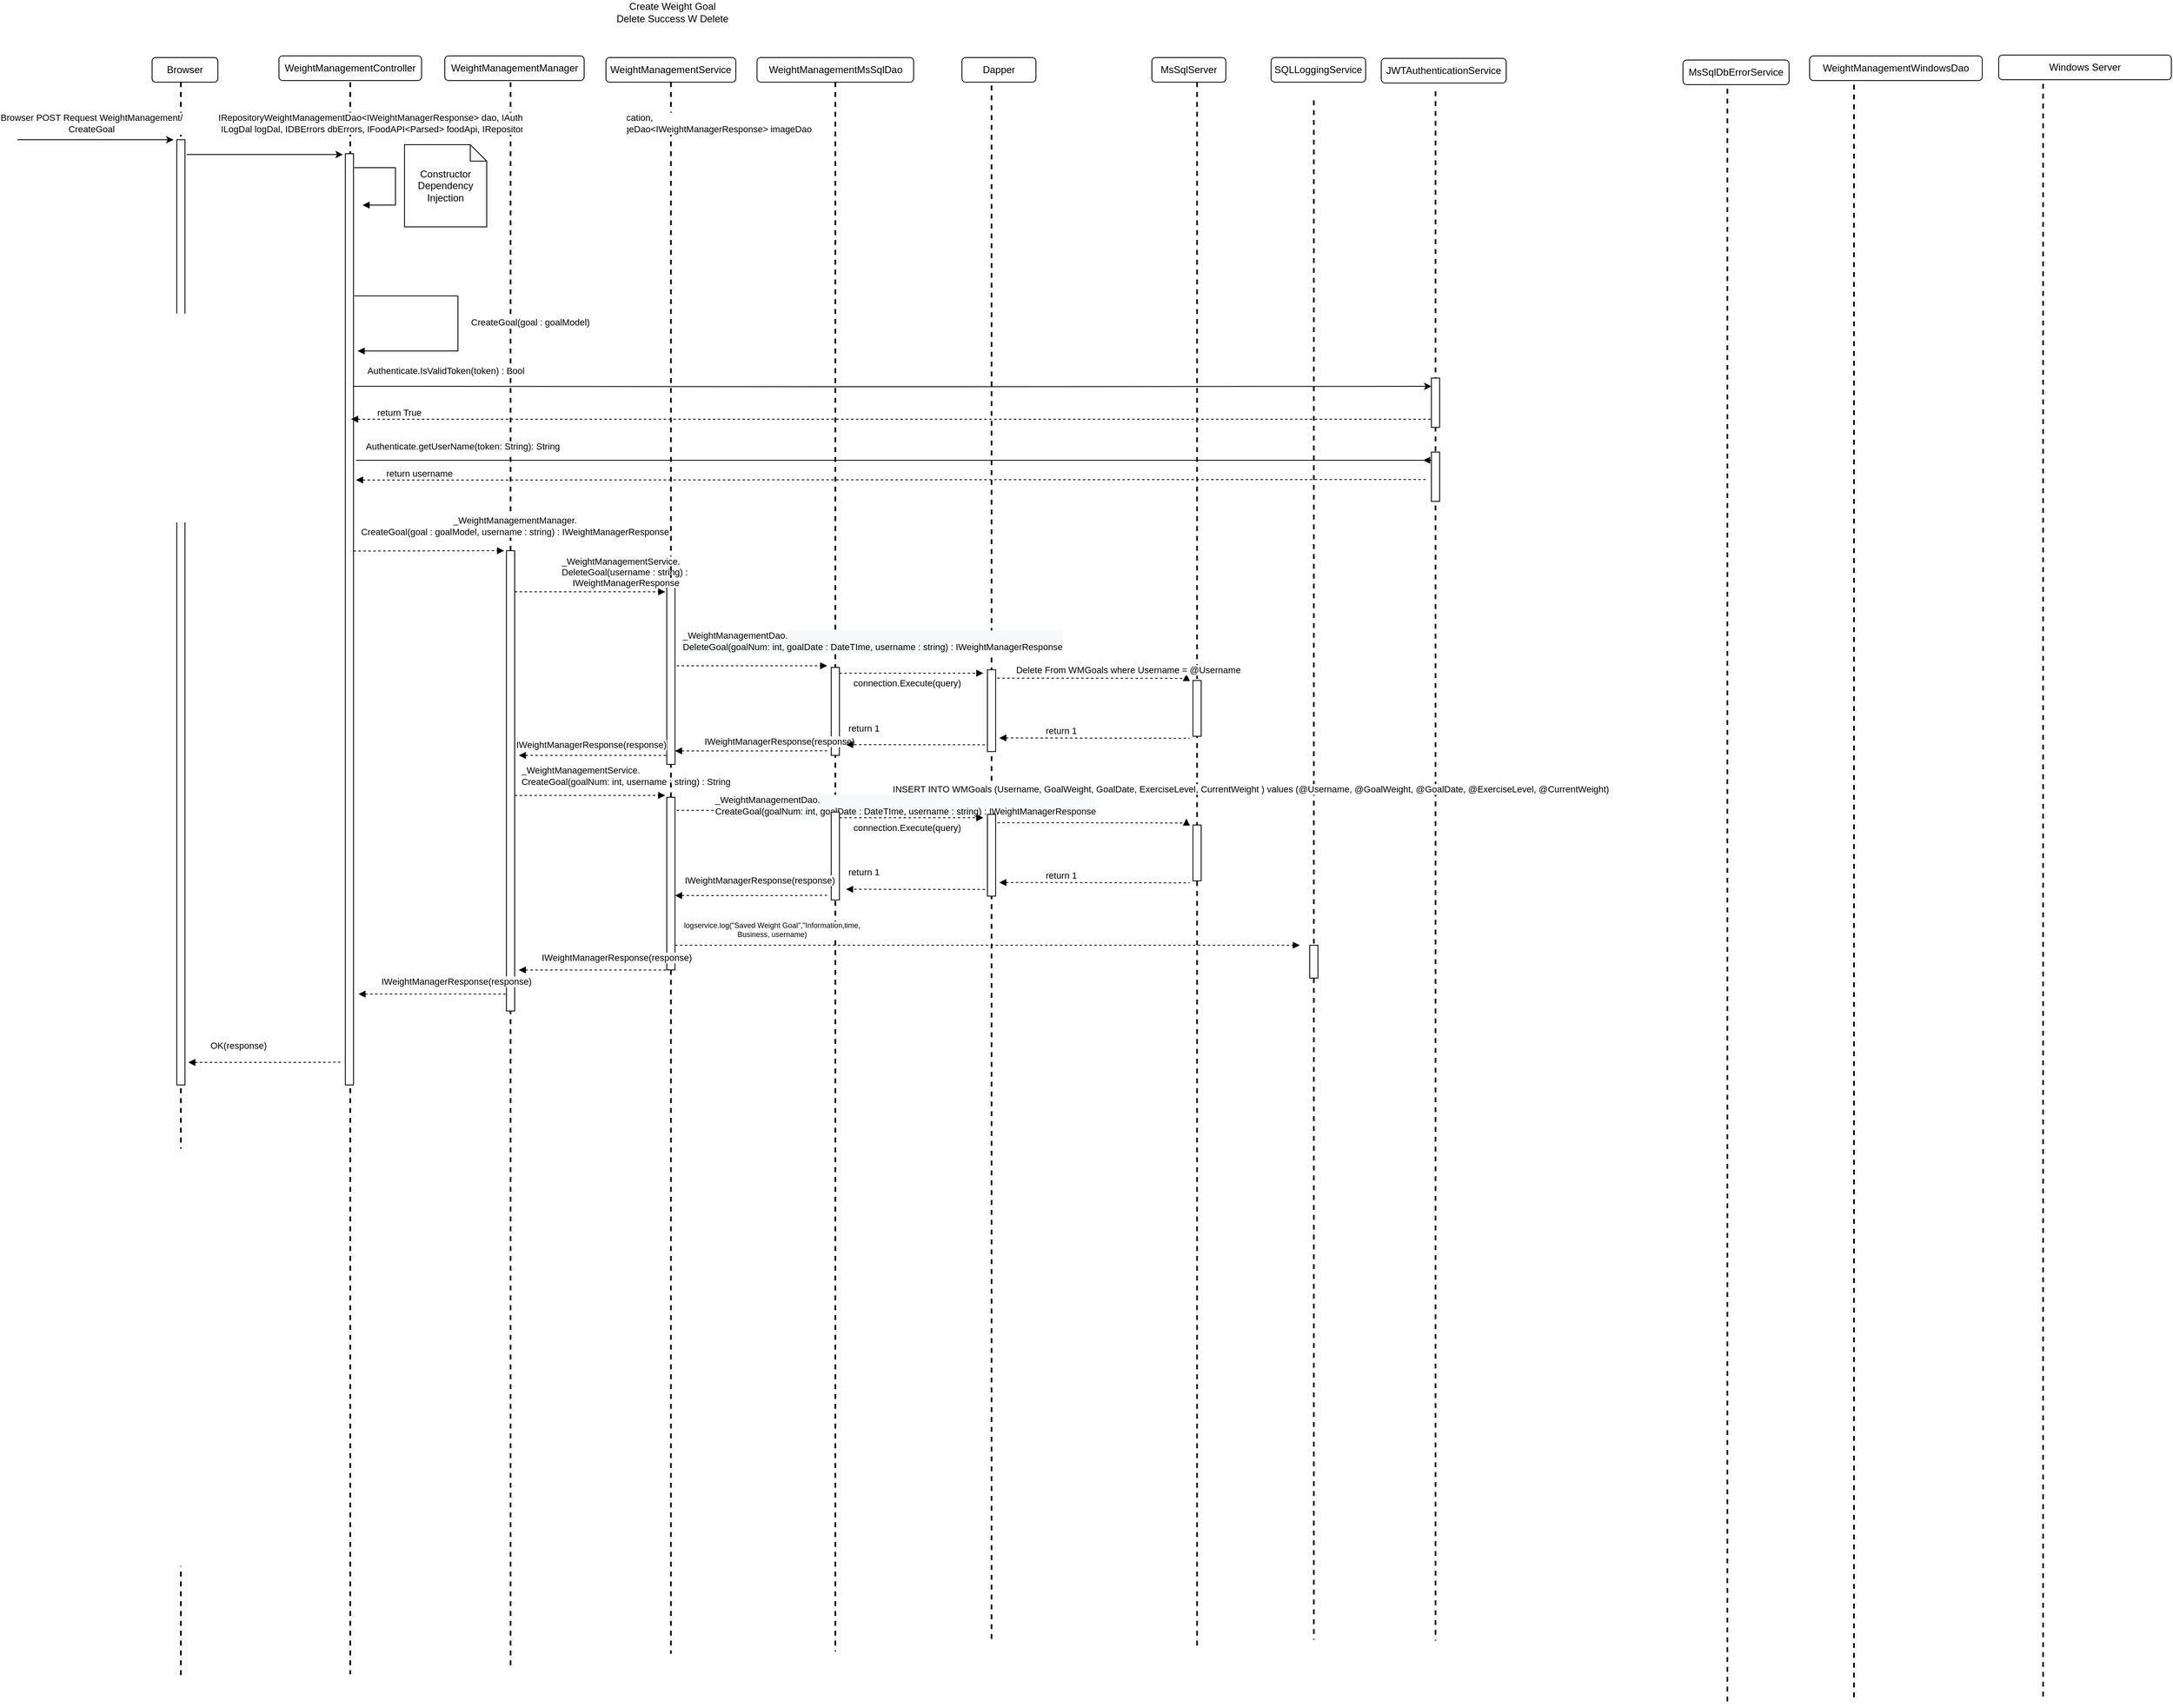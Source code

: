 <mxfile version="17.4.6" type="google" pages="3"><diagram id="Zu-n8dE4JaftM5KnnPa3" name="Success"><mxGraphModel grid="1" page="1" gridSize="10" guides="1" tooltips="1" connect="1" arrows="1" fold="1" pageScale="1" pageWidth="850" pageHeight="1100" math="0" shadow="0"><root><mxCell id="0"/><mxCell id="1" parent="0"/><mxCell id="gEZreNW8Lg-8bu7KFCgB-1" value="WeightManagementController" style="rounded=1;whiteSpace=wrap;html=1;" vertex="1" parent="1"><mxGeometry x="368.25" y="88" width="173.5" height="30" as="geometry"/></mxCell><mxCell id="gEZreNW8Lg-8bu7KFCgB-2" value="WeightManagementService" style="rounded=1;whiteSpace=wrap;html=1;" vertex="1" parent="1"><mxGeometry x="766" y="90" width="158" height="30" as="geometry"/></mxCell><mxCell id="gEZreNW8Lg-8bu7KFCgB-3" value="MsSqlServer" style="rounded=1;whiteSpace=wrap;html=1;" vertex="1" parent="1"><mxGeometry x="1430" y="90" width="90" height="30" as="geometry"/></mxCell><mxCell id="gEZreNW8Lg-8bu7KFCgB-4" value="WeightManagementManager" style="rounded=1;whiteSpace=wrap;html=1;" vertex="1" parent="1"><mxGeometry x="570" y="88" width="169.5" height="30" as="geometry"/></mxCell><mxCell id="gEZreNW8Lg-8bu7KFCgB-5" value="" style="line;strokeWidth=2;direction=south;html=1;dashed=1;" vertex="1" parent="1"><mxGeometry x="450" y="120" width="10" height="1937" as="geometry"/></mxCell><mxCell id="gEZreNW8Lg-8bu7KFCgB-6" value="" style="line;strokeWidth=2;direction=south;html=1;dashed=1;" vertex="1" parent="1"><mxGeometry x="645" y="120" width="10" height="1929" as="geometry"/></mxCell><mxCell id="gEZreNW8Lg-8bu7KFCgB-7" value="" style="line;strokeWidth=2;direction=south;html=1;dashed=1;" vertex="1" parent="1"><mxGeometry x="840" y="120" width="10" height="1912" as="geometry"/></mxCell><mxCell id="gEZreNW8Lg-8bu7KFCgB-8" value="" style="line;strokeWidth=2;direction=south;html=1;dashed=1;" vertex="1" parent="1"><mxGeometry x="1480" y="120" width="10" height="1908" as="geometry"/></mxCell><mxCell id="gEZreNW8Lg-8bu7KFCgB-9" value="Create Weight Goal Delete Success W Delete" style="text;html=1;strokeColor=none;fillColor=none;align=center;verticalAlign=middle;whiteSpace=wrap;rounded=0;" vertex="1" parent="1"><mxGeometry x="776" y="20" width="142" height="30" as="geometry"/></mxCell><mxCell id="gEZreNW8Lg-8bu7KFCgB-11" value="" style="line;strokeWidth=2;direction=south;html=1;dashed=1;" vertex="1" parent="1"><mxGeometry x="1040" y="120" width="10" height="1909" as="geometry"/></mxCell><mxCell id="gEZreNW8Lg-8bu7KFCgB-12" value="" style="line;strokeWidth=2;direction=south;html=1;dashed=1;" vertex="1" parent="1"><mxGeometry x="1622" y="142" width="10" height="1873" as="geometry"/></mxCell><mxCell id="gEZreNW8Lg-8bu7KFCgB-13" value="SQLLoggingService" style="rounded=1;whiteSpace=wrap;html=1;" vertex="1" parent="1"><mxGeometry x="1575" y="90" width="115" height="30" as="geometry"/></mxCell><mxCell id="gEZreNW8Lg-8bu7KFCgB-14" value="Program.cs" style="rounded=1;whiteSpace=wrap;html=1;" vertex="1" parent="1"><mxGeometry x="214" y="90" width="80" height="30" as="geometry"/></mxCell><mxCell id="gEZreNW8Lg-8bu7KFCgB-15" value="" style="line;strokeWidth=2;direction=south;html=1;dashed=1;" vertex="1" parent="1"><mxGeometry x="244" y="120" width="10" height="1942" as="geometry"/></mxCell><mxCell id="gEZreNW8Lg-8bu7KFCgB-16" value="" style="html=1;points=[];perimeter=orthogonalPerimeter;" vertex="1" parent="1"><mxGeometry x="244" y="190" width="10" height="1150" as="geometry"/></mxCell><mxCell id="gEZreNW8Lg-8bu7KFCgB-17" value="" style="html=1;points=[];perimeter=orthogonalPerimeter;" vertex="1" parent="1"><mxGeometry x="449" y="207" width="10" height="1133" as="geometry"/></mxCell><mxCell id="gEZreNW8Lg-8bu7KFCgB-18" value="" style="line;strokeWidth=2;direction=south;html=1;dashed=1;" vertex="1" parent="1"><mxGeometry x="1230" y="124" width="10" height="1894" as="geometry"/></mxCell><mxCell id="gEZreNW8Lg-8bu7KFCgB-19" value="Dapper" style="rounded=1;whiteSpace=wrap;html=1;" vertex="1" parent="1"><mxGeometry x="1199" y="90" width="90" height="30" as="geometry"/></mxCell><mxCell id="gEZreNW8Lg-8bu7KFCgB-20" value="" style="line;strokeWidth=2;direction=south;html=1;dashed=1;" vertex="1" parent="1"><mxGeometry x="1770" y="131" width="10" height="1885" as="geometry"/></mxCell><mxCell id="gEZreNW8Lg-8bu7KFCgB-21" value="JWTAuthenticationService" style="rounded=1;whiteSpace=wrap;html=1;" vertex="1" parent="1"><mxGeometry x="1709" y="91" width="152" height="30" as="geometry"/></mxCell><mxCell id="gEZreNW8Lg-8bu7KFCgB-22" value="Browser" style="rounded=1;whiteSpace=wrap;html=1;" vertex="1" parent="1"><mxGeometry x="214" y="90" width="80" height="30" as="geometry"/></mxCell><mxCell id="gEZreNW8Lg-8bu7KFCgB-23" value="" style="endArrow=classic;html=1;rounded=0;" edge="1" parent="1"><mxGeometry width="50" height="50" relative="1" as="geometry"><mxPoint x="50" y="190" as="sourcePoint"/><mxPoint x="240" y="190" as="targetPoint"/></mxGeometry></mxCell><mxCell id="gEZreNW8Lg-8bu7KFCgB-24" value="&lt;div style=&quot;text-align: left&quot;&gt;Browser POST Request WeightManagement/&lt;/div&gt;&lt;span style=&quot;text-align: left&quot;&gt;CreateGoal&lt;/span&gt;" style="edgeLabel;html=1;align=center;verticalAlign=middle;resizable=0;points=[];" vertex="1" connectable="0" parent="gEZreNW8Lg-8bu7KFCgB-23"><mxGeometry x="0.567" y="-1" relative="1" as="geometry"><mxPoint x="-59" y="-21" as="offset"/></mxGeometry></mxCell><mxCell id="gEZreNW8Lg-8bu7KFCgB-25" value="" style="endArrow=classic;html=1;rounded=0;" edge="1" parent="1"><mxGeometry width="50" height="50" relative="1" as="geometry"><mxPoint x="256" y="208" as="sourcePoint"/><mxPoint x="446" y="208" as="targetPoint"/></mxGeometry></mxCell><mxCell id="gEZreNW8Lg-8bu7KFCgB-26" value="&lt;div style=&quot;text-align: left&quot;&gt;IRepositoryWeightManagementDao&amp;lt;IWeightManagerResponse&amp;gt; dao, IAuthenticationService authentication,&lt;/div&gt;&lt;div style=&quot;text-align: left&quot;&gt;&amp;nbsp;ILogDal logDal, IDBErrors dbErrors, IFoodAPI&amp;lt;Parsed&amp;gt; foodApi, IRepositoryWeightManagementImageDao&amp;lt;IWeightManagerResponse&amp;gt; imageDao&lt;br&gt;&lt;/div&gt;" style="edgeLabel;html=1;align=center;verticalAlign=middle;resizable=0;points=[];" vertex="1" connectable="0" parent="gEZreNW8Lg-8bu7KFCgB-25"><mxGeometry x="0.567" y="-1" relative="1" as="geometry"><mxPoint x="250" y="-39" as="offset"/></mxGeometry></mxCell><mxCell id="gEZreNW8Lg-8bu7KFCgB-27" value="" style="endArrow=block;endFill=1;html=1;edgeStyle=orthogonalEdgeStyle;align=left;verticalAlign=top;rounded=0;" edge="1" parent="1"><mxGeometry x="-1" relative="1" as="geometry"><mxPoint x="460" y="224.03" as="sourcePoint"/><mxPoint x="470" y="269.53" as="targetPoint"/><Array as="points"><mxPoint x="510" y="224.03"/><mxPoint x="510" y="269.03"/></Array></mxGeometry></mxCell><mxCell id="gEZreNW8Lg-8bu7KFCgB-28" value="Constructor Dependency Injection" style="shape=note;size=20;whiteSpace=wrap;html=1;" vertex="1" parent="1"><mxGeometry x="521" y="196" width="100" height="100" as="geometry"/></mxCell><mxCell id="gEZreNW8Lg-8bu7KFCgB-29" value="CreateGoal(goal : goalModel)" style="endArrow=block;endFill=1;html=1;edgeStyle=orthogonalEdgeStyle;align=left;verticalAlign=top;rounded=0;" edge="1" parent="1"><mxGeometry x="-0.082" y="14" relative="1" as="geometry"><mxPoint x="460" y="380" as="sourcePoint"/><mxPoint x="464" y="447" as="targetPoint"/><Array as="points"><mxPoint x="586" y="380"/><mxPoint x="586" y="447"/></Array><mxPoint as="offset"/></mxGeometry></mxCell><mxCell id="gEZreNW8Lg-8bu7KFCgB-30" value="" style="html=1;points=[];perimeter=orthogonalPerimeter;" vertex="1" parent="1"><mxGeometry x="645" y="690" width="10" height="560" as="geometry"/></mxCell><mxCell id="gEZreNW8Lg-8bu7KFCgB-31" value="" style="endArrow=none;endFill=0;html=1;edgeStyle=orthogonalEdgeStyle;align=left;verticalAlign=top;rounded=0;startArrow=block;startFill=1;dashed=1;" edge="1" parent="1"><mxGeometry x="-1" relative="1" as="geometry"><mxPoint x="258" y="1312.52" as="sourcePoint"/><mxPoint x="443" y="1312.26" as="targetPoint"/><Array as="points"><mxPoint x="398" y="1312.26"/><mxPoint x="398" y="1312.26"/></Array></mxGeometry></mxCell><mxCell id="gEZreNW8Lg-8bu7KFCgB-32" value="&lt;span style=&quot;text-align: center&quot;&gt;OK(&lt;/span&gt;&lt;span style=&quot;text-align: center&quot;&gt;response)&lt;/span&gt;&lt;span style=&quot;text-align: center&quot;&gt;&lt;br&gt;&lt;br&gt;&lt;/span&gt;" style="edgeLabel;resizable=0;html=1;align=left;verticalAlign=bottom;" connectable="0" vertex="1" parent="gEZreNW8Lg-8bu7KFCgB-31"><mxGeometry x="-1" relative="1" as="geometry"><mxPoint x="25" y="1" as="offset"/></mxGeometry></mxCell><mxCell id="gEZreNW8Lg-8bu7KFCgB-47" value="" style="html=1;points=[];perimeter=orthogonalPerimeter;" vertex="1" parent="1"><mxGeometry x="1622" y="1170" width="10" height="40" as="geometry"/></mxCell><mxCell id="gEZreNW8Lg-8bu7KFCgB-51" value="" style="endArrow=block;endFill=1;html=1;edgeStyle=orthogonalEdgeStyle;align=left;verticalAlign=top;rounded=0;exitX=1.133;exitY=0.18;exitDx=0;exitDy=0;exitPerimeter=0;entryX=-0.055;entryY=0.009;entryDx=0;entryDy=0;entryPerimeter=0;dashed=1;" edge="1" parent="1"><mxGeometry x="-1" relative="1" as="geometry"><mxPoint x="459.0" y="690.38" as="sourcePoint"/><mxPoint x="642.12" y="690.01" as="targetPoint"/><Array as="points"><mxPoint x="642.67" y="690.38"/></Array></mxGeometry></mxCell><mxCell id="gEZreNW8Lg-8bu7KFCgB-52" value="_WeightManagementManager.&lt;br&gt;&lt;span style=&quot;text-align: left&quot;&gt;CreateGoal(&lt;/span&gt;&lt;span style=&quot;text-align: left&quot;&gt;goal : goalModel&lt;/span&gt;&lt;span style=&quot;text-align: left&quot;&gt;, username : string)&lt;/span&gt;&amp;nbsp;: IWeightManagerResponse&lt;span style=&quot;text-align: left&quot;&gt;&lt;br&gt;&lt;/span&gt;" style="edgeLabel;html=1;align=center;verticalAlign=middle;resizable=0;points=[];" vertex="1" connectable="0" parent="gEZreNW8Lg-8bu7KFCgB-51"><mxGeometry x="-0.158" y="2" relative="1" as="geometry"><mxPoint x="119" y="-28" as="offset"/></mxGeometry></mxCell><mxCell id="gEZreNW8Lg-8bu7KFCgB-56" value="" style="endArrow=block;endFill=1;html=1;edgeStyle=orthogonalEdgeStyle;align=left;verticalAlign=top;rounded=0;startArrow=none;startFill=0;dashed=1;" edge="1" parent="1"><mxGeometry x="-1" relative="1" as="geometry"><mxPoint x="850" y="1170" as="sourcePoint"/><mxPoint x="1610" y="1170" as="targetPoint"/><Array as="points"><mxPoint x="1508.5" y="1169.96"/></Array></mxGeometry></mxCell><mxCell id="gEZreNW8Lg-8bu7KFCgB-57" value="&lt;div style=&quot;font-size: 9px ; text-align: center&quot;&gt;logservice.log(&quot;Saved Weight Goal&quot;,&quot;Information,time,&lt;/div&gt;&lt;div style=&quot;font-size: 9px ; text-align: center&quot;&gt;Business, username)&lt;/div&gt;" style="edgeLabel;resizable=0;html=1;align=left;verticalAlign=bottom;" connectable="0" vertex="1" parent="gEZreNW8Lg-8bu7KFCgB-56"><mxGeometry x="-1" relative="1" as="geometry"><mxPoint x="9" y="-6" as="offset"/></mxGeometry></mxCell><mxCell id="gEZreNW8Lg-8bu7KFCgB-105" value="" style="endArrow=block;endFill=1;html=1;edgeStyle=orthogonalEdgeStyle;align=left;verticalAlign=top;rounded=0;exitX=1.133;exitY=0.18;exitDx=0;exitDy=0;exitPerimeter=0;entryX=-0.055;entryY=0.009;entryDx=0;entryDy=0;entryPerimeter=0;dashed=1;" edge="1" parent="1"><mxGeometry x="-1" relative="1" as="geometry"><mxPoint x="655" y="987.74" as="sourcePoint"/><mxPoint x="838.12" y="987.74" as="targetPoint"/><Array as="points"><mxPoint x="838.67" y="988.11"/></Array></mxGeometry></mxCell><mxCell id="gEZreNW8Lg-8bu7KFCgB-106" value="&lt;div style=&quot;text-align: left&quot;&gt;&lt;span style=&quot;text-align: center ; background-color: rgb(255 , 255 , 255)&quot;&gt;_WeightManagementService.&lt;/span&gt;&lt;br style=&quot;text-align: center&quot;&gt;CreateGoal(goalNum: int, username : string)&lt;span style=&quot;text-align: center ; background-color: rgb(255 , 255 , 255)&quot;&gt;&amp;nbsp;: String&lt;/span&gt;&lt;br&gt;&lt;/div&gt;" style="edgeLabel;html=1;align=center;verticalAlign=middle;resizable=0;points=[];labelBackgroundColor=none;" vertex="1" connectable="0" parent="gEZreNW8Lg-8bu7KFCgB-105"><mxGeometry x="-0.323" relative="1" as="geometry"><mxPoint x="73" y="-24" as="offset"/></mxGeometry></mxCell><mxCell id="gEZreNW8Lg-8bu7KFCgB-107" value="" style="html=1;points=[];perimeter=orthogonalPerimeter;" vertex="1" parent="1"><mxGeometry x="840" y="990" width="10" height="210" as="geometry"/></mxCell><mxCell id="gEZreNW8Lg-8bu7KFCgB-108" value="" style="endArrow=none;endFill=0;html=1;edgeStyle=orthogonalEdgeStyle;align=left;verticalAlign=top;rounded=0;startArrow=block;startFill=1;dashed=1;" edge="1" parent="1"><mxGeometry x="-1" relative="1" as="geometry"><mxPoint x="660" y="1200.07" as="sourcePoint"/><mxPoint x="840" y="1200.12" as="targetPoint"/><Array as="points"><mxPoint x="795" y="1200.07"/><mxPoint x="795" y="1200.07"/></Array></mxGeometry></mxCell><mxCell id="gEZreNW8Lg-8bu7KFCgB-109" value="&lt;span style=&quot;text-align: center&quot;&gt;IWeightManagerResponse(response)&lt;/span&gt;" style="edgeLabel;resizable=0;html=1;align=left;verticalAlign=bottom;" connectable="0" vertex="1" parent="gEZreNW8Lg-8bu7KFCgB-108"><mxGeometry x="-1" relative="1" as="geometry"><mxPoint x="26" y="-7" as="offset"/></mxGeometry></mxCell><mxCell id="gEZreNW8Lg-8bu7KFCgB-110" value="" style="endArrow=block;endFill=1;html=1;edgeStyle=orthogonalEdgeStyle;align=left;verticalAlign=top;rounded=0;exitX=1.133;exitY=0.18;exitDx=0;exitDy=0;exitPerimeter=0;entryX=-0.055;entryY=0.009;entryDx=0;entryDy=0;entryPerimeter=0;dashed=1;" edge="1" parent="1"><mxGeometry x="-1" relative="1" as="geometry"><mxPoint x="852.0" y="1005.9" as="sourcePoint"/><mxPoint x="1035.12" y="1005.94" as="targetPoint"/><Array as="points"><mxPoint x="1035.67" y="1006.31"/></Array></mxGeometry></mxCell><mxCell id="gEZreNW8Lg-8bu7KFCgB-111" value="&lt;div style=&quot;text-align: left&quot;&gt;&lt;div style=&quot;background-color: rgb(248 , 249 , 250)&quot;&gt;&lt;div&gt;&lt;span style=&quot;text-align: center ; background-color: rgb(255 , 255 , 255)&quot;&gt;_WeightManagementDao.&lt;/span&gt;&lt;br style=&quot;text-align: center&quot;&gt;CreateGoal(goalNum: int, goalDate : DateTIme, username : string)&lt;span style=&quot;text-align: center ; background-color: rgb(255 , 255 , 255)&quot;&gt;&amp;nbsp;:&amp;nbsp;&lt;/span&gt;&lt;span style=&quot;background-color: rgb(255 , 255 , 255) ; text-align: center&quot;&gt;IWeightManagerResponse&lt;/span&gt;&lt;br&gt;&lt;/div&gt;&lt;/div&gt;&lt;/div&gt;" style="edgeLabel;html=1;align=center;verticalAlign=middle;resizable=0;points=[];" vertex="1" connectable="0" parent="gEZreNW8Lg-8bu7KFCgB-110"><mxGeometry x="-0.323" relative="1" as="geometry"><mxPoint x="216" y="-6" as="offset"/></mxGeometry></mxCell><mxCell id="gEZreNW8Lg-8bu7KFCgB-112" value="" style="html=1;points=[];perimeter=orthogonalPerimeter;" vertex="1" parent="1"><mxGeometry x="1040" y="1007.92" width="10" height="107" as="geometry"/></mxCell><mxCell id="gEZreNW8Lg-8bu7KFCgB-113" value="" style="html=1;points=[];perimeter=orthogonalPerimeter;" vertex="1" parent="1"><mxGeometry x="1480" y="1023.75" width="10" height="67.94" as="geometry"/></mxCell><mxCell id="gEZreNW8Lg-8bu7KFCgB-114" value="&lt;br&gt;" style="endArrow=block;endFill=1;html=1;edgeStyle=orthogonalEdgeStyle;align=left;verticalAlign=top;rounded=0;exitX=1.133;exitY=0.18;exitDx=0;exitDy=0;exitPerimeter=0;dashed=1;" edge="1" parent="1"><mxGeometry x="1" y="37" relative="1" as="geometry"><mxPoint x="1050" y="1014.93" as="sourcePoint"/><mxPoint x="1225" y="1014.92" as="targetPoint"/><Array as="points"><mxPoint x="1133" y="1015.22"/><mxPoint x="1215" y="1015.22"/></Array><mxPoint y="3" as="offset"/></mxGeometry></mxCell><mxCell id="gEZreNW8Lg-8bu7KFCgB-115" value="connection.Execute(query)" style="edgeLabel;html=1;align=center;verticalAlign=middle;resizable=0;points=[];" vertex="1" connectable="0" parent="gEZreNW8Lg-8bu7KFCgB-114"><mxGeometry x="-0.161" y="-5" relative="1" as="geometry"><mxPoint x="8" y="7" as="offset"/></mxGeometry></mxCell><mxCell id="gEZreNW8Lg-8bu7KFCgB-116" value="" style="endArrow=none;endFill=0;html=1;edgeStyle=orthogonalEdgeStyle;align=left;verticalAlign=top;rounded=0;startArrow=block;startFill=1;dashed=1;" edge="1" parent="1"><mxGeometry x="-1" relative="1" as="geometry"><mxPoint x="850" y="1109.51" as="sourcePoint"/><mxPoint x="1035" y="1109.25" as="targetPoint"/><Array as="points"><mxPoint x="990" y="1109.2"/><mxPoint x="990" y="1109.2"/></Array></mxGeometry></mxCell><mxCell id="gEZreNW8Lg-8bu7KFCgB-117" value="&lt;span style=&quot;text-align: center&quot;&gt;IWeightManagerResponse(response)&lt;/span&gt;" style="edgeLabel;resizable=0;html=1;align=left;verticalAlign=bottom;" connectable="0" vertex="1" parent="gEZreNW8Lg-8bu7KFCgB-116"><mxGeometry x="-1" relative="1" as="geometry"><mxPoint x="10" y="-10" as="offset"/></mxGeometry></mxCell><mxCell id="gEZreNW8Lg-8bu7KFCgB-118" value="" style="endArrow=none;endFill=0;html=1;edgeStyle=orthogonalEdgeStyle;align=left;verticalAlign=top;rounded=0;startArrow=block;startFill=1;dashed=1;" edge="1" parent="1"><mxGeometry x="-1" relative="1" as="geometry"><mxPoint x="1244.38" y="1093.69" as="sourcePoint"/><mxPoint x="1476.0" y="1094.13" as="targetPoint"/><Array as="points"><mxPoint x="1265" y="1093.92"/></Array></mxGeometry></mxCell><mxCell id="gEZreNW8Lg-8bu7KFCgB-119" value="return 1" style="edgeLabel;resizable=0;html=1;align=left;verticalAlign=bottom;" connectable="0" vertex="1" parent="gEZreNW8Lg-8bu7KFCgB-118"><mxGeometry x="-1" relative="1" as="geometry"><mxPoint x="55" as="offset"/></mxGeometry></mxCell><mxCell id="gEZreNW8Lg-8bu7KFCgB-120" value="" style="html=1;points=[];perimeter=orthogonalPerimeter;" vertex="1" parent="1"><mxGeometry x="1230" y="1010.71" width="10" height="99.54" as="geometry"/></mxCell><mxCell id="gEZreNW8Lg-8bu7KFCgB-121" value="&lt;br&gt;" style="endArrow=block;endFill=1;html=1;edgeStyle=orthogonalEdgeStyle;align=left;verticalAlign=top;rounded=0;exitX=1.133;exitY=0.18;exitDx=0;exitDy=0;exitPerimeter=0;dashed=1;" edge="1" parent="1"><mxGeometry x="1" y="37" relative="1" as="geometry"><mxPoint x="1242.0" y="1020.96" as="sourcePoint"/><mxPoint x="1472.0" y="1015.92" as="targetPoint"/><Array as="points"><mxPoint x="1325" y="1021.25"/><mxPoint x="1407" y="1021.25"/></Array><mxPoint y="3" as="offset"/></mxGeometry></mxCell><mxCell id="gEZreNW8Lg-8bu7KFCgB-122" value="INSERT INTO WMGoals (Username, GoalWeight, GoalDate, ExerciseLevel, CurrentWeight ) values (@Username, @GoalWeight, @GoalDate, @ExerciseLevel, @CurrentWeight)" style="edgeLabel;html=1;align=center;verticalAlign=middle;resizable=0;points=[];" vertex="1" connectable="0" parent="gEZreNW8Lg-8bu7KFCgB-121"><mxGeometry x="-0.309" y="-1" relative="1" as="geometry"><mxPoint x="226" y="-42" as="offset"/></mxGeometry></mxCell><mxCell id="gEZreNW8Lg-8bu7KFCgB-123" value="" style="endArrow=none;endFill=0;html=1;edgeStyle=orthogonalEdgeStyle;align=left;verticalAlign=top;rounded=0;startArrow=block;startFill=1;dashed=1;" edge="1" parent="1"><mxGeometry x="-1" relative="1" as="geometry"><mxPoint x="1058.0" y="1101.92" as="sourcePoint"/><mxPoint x="1227.0" y="1102.09" as="targetPoint"/><Array as="points"><mxPoint x="1064" y="1101.92"/></Array></mxGeometry></mxCell><mxCell id="gEZreNW8Lg-8bu7KFCgB-124" value="return 1" style="edgeLabel;resizable=0;html=1;align=left;verticalAlign=bottom;" connectable="0" vertex="1" parent="gEZreNW8Lg-8bu7KFCgB-123"><mxGeometry x="-1" relative="1" as="geometry"><mxPoint x="1" y="-12" as="offset"/></mxGeometry></mxCell><mxCell id="gEZreNW8Lg-8bu7KFCgB-129" value="" style="line;strokeWidth=2;direction=south;html=1;dashed=1;" vertex="1" parent="1"><mxGeometry x="2125" y="128" width="10" height="1968" as="geometry"/></mxCell><mxCell id="gEZreNW8Lg-8bu7KFCgB-130" value="MsSqlDbErrorService" style="rounded=1;whiteSpace=wrap;html=1;" vertex="1" parent="1"><mxGeometry x="2076" y="93" width="129" height="30" as="geometry"/></mxCell><mxCell id="gEZreNW8Lg-8bu7KFCgB-132" value="" style="endArrow=classic;html=1;rounded=0;edgeStyle=orthogonalEdgeStyle;entryX=0;entryY=0.167;entryDx=0;entryDy=0;entryPerimeter=0;" edge="1" parent="1" target="gEZreNW8Lg-8bu7KFCgB-139"><mxGeometry relative="1" as="geometry"><mxPoint x="458" y="490" as="sourcePoint"/><mxPoint x="1760" y="490" as="targetPoint"/></mxGeometry></mxCell><mxCell id="gEZreNW8Lg-8bu7KFCgB-133" value="Authenticate.IsValidToken(token) : Bool" style="edgeLabel;resizable=0;html=1;align=center;verticalAlign=middle;" connectable="0" vertex="1" parent="gEZreNW8Lg-8bu7KFCgB-132"><mxGeometry relative="1" as="geometry"><mxPoint x="-544" y="-20" as="offset"/></mxGeometry></mxCell><mxCell id="gEZreNW8Lg-8bu7KFCgB-134" value="" style="endArrow=none;endFill=0;html=1;edgeStyle=orthogonalEdgeStyle;align=left;verticalAlign=top;rounded=0;startArrow=block;startFill=1;dashed=1;entryX=0.462;entryY=-29.044;entryDx=0;entryDy=0;entryPerimeter=0;" edge="1" parent="1"><mxGeometry x="-1" relative="1" as="geometry"><mxPoint x="456" y="530" as="sourcePoint"/><mxPoint x="1778.44" y="528.806" as="targetPoint"/><Array as="points"><mxPoint x="1770" y="530"/><mxPoint x="1770" y="529"/></Array></mxGeometry></mxCell><mxCell id="gEZreNW8Lg-8bu7KFCgB-135" value="return True" style="edgeLabel;resizable=0;html=1;align=left;verticalAlign=bottom;" connectable="0" vertex="1" parent="gEZreNW8Lg-8bu7KFCgB-134"><mxGeometry x="-1" relative="1" as="geometry"><mxPoint x="30" as="offset"/></mxGeometry></mxCell><mxCell id="gEZreNW8Lg-8bu7KFCgB-136" value="Authenticate.getUserName(token: String): String" style="endArrow=block;endFill=1;html=1;edgeStyle=orthogonalEdgeStyle;align=left;verticalAlign=top;rounded=0;" edge="1" parent="1"><mxGeometry x="-0.985" y="30" relative="1" as="geometry"><mxPoint x="462" y="580" as="sourcePoint"/><mxPoint x="1760" y="580" as="targetPoint"/><mxPoint as="offset"/><Array as="points"><mxPoint x="1780" y="580"/></Array></mxGeometry></mxCell><mxCell id="gEZreNW8Lg-8bu7KFCgB-137" value="" style="endArrow=none;endFill=0;html=1;edgeStyle=orthogonalEdgeStyle;align=left;verticalAlign=top;rounded=0;startArrow=block;startFill=1;dashed=1;entryX=-0.438;entryY=0.556;entryDx=0;entryDy=0;entryPerimeter=0;" edge="1" parent="1" target="gEZreNW8Lg-8bu7KFCgB-140"><mxGeometry x="-1" relative="1" as="geometry"><mxPoint x="462" y="604" as="sourcePoint"/><mxPoint x="1772" y="604" as="targetPoint"/><Array as="points"><mxPoint x="601" y="604"/></Array></mxGeometry></mxCell><mxCell id="gEZreNW8Lg-8bu7KFCgB-138" value="return username" style="edgeLabel;resizable=0;html=1;align=left;verticalAlign=bottom;" connectable="0" vertex="1" parent="gEZreNW8Lg-8bu7KFCgB-137"><mxGeometry x="-1" relative="1" as="geometry"><mxPoint x="35" as="offset"/></mxGeometry></mxCell><mxCell id="gEZreNW8Lg-8bu7KFCgB-139" value="" style="html=1;points=[];perimeter=orthogonalPerimeter;" vertex="1" parent="1"><mxGeometry x="1770" y="480" width="10" height="60" as="geometry"/></mxCell><mxCell id="gEZreNW8Lg-8bu7KFCgB-140" value="" style="html=1;points=[];perimeter=orthogonalPerimeter;" vertex="1" parent="1"><mxGeometry x="1770" y="570" width="10" height="60" as="geometry"/></mxCell><mxCell id="_J33T24dU0ndYMFvRwaN-41" value="" style="endArrow=none;endFill=0;html=1;edgeStyle=orthogonalEdgeStyle;align=left;verticalAlign=top;rounded=0;startArrow=block;startFill=1;dashed=1;" edge="1" parent="1"><mxGeometry x="-1" relative="1" as="geometry"><mxPoint x="465" y="1229.41" as="sourcePoint"/><mxPoint x="645" y="1229.46" as="targetPoint"/><Array as="points"><mxPoint x="600" y="1229.41"/><mxPoint x="600" y="1229.41"/></Array></mxGeometry></mxCell><mxCell id="_J33T24dU0ndYMFvRwaN-42" value="&lt;span style=&quot;text-align: center&quot;&gt;IWeightManagerResponse(response)&lt;/span&gt;" style="edgeLabel;resizable=0;html=1;align=left;verticalAlign=bottom;" connectable="0" vertex="1" parent="_J33T24dU0ndYMFvRwaN-41"><mxGeometry x="-1" relative="1" as="geometry"><mxPoint x="26" y="-7" as="offset"/></mxGeometry></mxCell><mxCell id="SjA-UsDPnyYuA9Mtx6YP-1" value="WeightManagementMsSqlDao" style="rounded=1;whiteSpace=wrap;html=1;" vertex="1" parent="1"><mxGeometry x="949.75" y="90" width="190.5" height="30" as="geometry"/></mxCell><mxCell id="vQdsput2Xaz9jqljAzDK-16" value="" style="line;strokeWidth=2;direction=south;html=1;dashed=1;" vertex="1" parent="1"><mxGeometry x="2279" y="123" width="10" height="1968" as="geometry"/></mxCell><mxCell id="vQdsput2Xaz9jqljAzDK-17" value="WeightManagementWindowsDao" style="rounded=1;whiteSpace=wrap;html=1;" vertex="1" parent="1"><mxGeometry x="2230" y="88" width="210" height="30" as="geometry"/></mxCell><mxCell id="NM9GSzSNZOrJNY-sleNk-1" value="" style="line;strokeWidth=2;direction=south;html=1;dashed=1;" vertex="1" parent="1"><mxGeometry x="2509" y="122" width="10" height="1968" as="geometry"/></mxCell><mxCell id="NM9GSzSNZOrJNY-sleNk-2" value="Windows Server" style="rounded=1;whiteSpace=wrap;html=1;" vertex="1" parent="1"><mxGeometry x="2460" y="87" width="210" height="30" as="geometry"/></mxCell><mxCell id="qDM5RCCGWDr6JpFCm3sM-1" value="" style="endArrow=block;endFill=1;html=1;edgeStyle=orthogonalEdgeStyle;align=left;verticalAlign=top;rounded=0;exitX=1.133;exitY=0.18;exitDx=0;exitDy=0;exitPerimeter=0;entryX=-0.055;entryY=0.009;entryDx=0;entryDy=0;entryPerimeter=0;dashed=1;" edge="1" parent="1"><mxGeometry x="-1" relative="1" as="geometry"><mxPoint x="852.0" y="830.0" as="sourcePoint"/><mxPoint x="1035.12" y="830.04" as="targetPoint"/><Array as="points"><mxPoint x="1035.67" y="830.41"/></Array></mxGeometry></mxCell><mxCell id="qDM5RCCGWDr6JpFCm3sM-2" value="&lt;div style=&quot;text-align: left&quot;&gt;&lt;div style=&quot;background-color: rgb(248 , 249 , 250)&quot;&gt;&lt;div&gt;&lt;span style=&quot;text-align: center ; background-color: rgb(255 , 255 , 255)&quot;&gt;_WeightManagementDao.&lt;/span&gt;&lt;br style=&quot;text-align: center&quot;&gt;DeleteGoal(goalNum: int, goalDate : DateTIme, username : string)&lt;span style=&quot;text-align: center ; background-color: rgb(255 , 255 , 255)&quot;&gt;&amp;nbsp;:&amp;nbsp;&lt;/span&gt;&lt;span style=&quot;background-color: rgb(255 , 255 , 255) ; text-align: center&quot;&gt;IWeightManagerResponse&lt;/span&gt;&lt;br&gt;&lt;/div&gt;&lt;/div&gt;&lt;/div&gt;" style="edgeLabel;html=1;align=center;verticalAlign=middle;resizable=0;points=[];" connectable="0" vertex="1" parent="qDM5RCCGWDr6JpFCm3sM-1"><mxGeometry x="-0.323" relative="1" as="geometry"><mxPoint x="176" y="-30" as="offset"/></mxGeometry></mxCell><mxCell id="qDM5RCCGWDr6JpFCm3sM-3" value="" style="html=1;points=[];perimeter=orthogonalPerimeter;" vertex="1" parent="1"><mxGeometry x="1040" y="832.02" width="10" height="107" as="geometry"/></mxCell><mxCell id="qDM5RCCGWDr6JpFCm3sM-4" value="" style="html=1;points=[];perimeter=orthogonalPerimeter;" vertex="1" parent="1"><mxGeometry x="1480" y="847.85" width="10" height="67.94" as="geometry"/></mxCell><mxCell id="qDM5RCCGWDr6JpFCm3sM-5" value="&lt;br&gt;" style="endArrow=block;endFill=1;html=1;edgeStyle=orthogonalEdgeStyle;align=left;verticalAlign=top;rounded=0;exitX=1.133;exitY=0.18;exitDx=0;exitDy=0;exitPerimeter=0;dashed=1;" edge="1" parent="1"><mxGeometry x="1" y="37" relative="1" as="geometry"><mxPoint x="1050" y="839.03" as="sourcePoint"/><mxPoint x="1225" y="839.02" as="targetPoint"/><Array as="points"><mxPoint x="1133" y="839.32"/><mxPoint x="1215" y="839.32"/></Array><mxPoint y="3" as="offset"/></mxGeometry></mxCell><mxCell id="qDM5RCCGWDr6JpFCm3sM-6" value="connection.Execute(query)" style="edgeLabel;html=1;align=center;verticalAlign=middle;resizable=0;points=[];" connectable="0" vertex="1" parent="qDM5RCCGWDr6JpFCm3sM-5"><mxGeometry x="-0.161" y="-5" relative="1" as="geometry"><mxPoint x="8" y="7" as="offset"/></mxGeometry></mxCell><mxCell id="qDM5RCCGWDr6JpFCm3sM-7" value="" style="endArrow=none;endFill=0;html=1;edgeStyle=orthogonalEdgeStyle;align=left;verticalAlign=top;rounded=0;startArrow=block;startFill=1;dashed=1;" edge="1" parent="1"><mxGeometry x="-1" relative="1" as="geometry"><mxPoint x="850" y="933.61" as="sourcePoint"/><mxPoint x="1035" y="933.35" as="targetPoint"/><Array as="points"><mxPoint x="990" y="933.3"/><mxPoint x="990" y="933.3"/></Array></mxGeometry></mxCell><mxCell id="qDM5RCCGWDr6JpFCm3sM-8" value="&lt;span style=&quot;text-align: center&quot;&gt;IWeightManagerResponse(response)&lt;/span&gt;" style="edgeLabel;resizable=0;html=1;align=left;verticalAlign=bottom;" connectable="0" vertex="1" parent="qDM5RCCGWDr6JpFCm3sM-7"><mxGeometry x="-1" relative="1" as="geometry"><mxPoint x="34" y="-3" as="offset"/></mxGeometry></mxCell><mxCell id="qDM5RCCGWDr6JpFCm3sM-9" value="" style="endArrow=none;endFill=0;html=1;edgeStyle=orthogonalEdgeStyle;align=left;verticalAlign=top;rounded=0;startArrow=block;startFill=1;dashed=1;" edge="1" parent="1"><mxGeometry x="-1" relative="1" as="geometry"><mxPoint x="1244.38" y="917.79" as="sourcePoint"/><mxPoint x="1476.0" y="918.23" as="targetPoint"/><Array as="points"><mxPoint x="1265" y="918.02"/></Array></mxGeometry></mxCell><mxCell id="qDM5RCCGWDr6JpFCm3sM-10" value="return 1" style="edgeLabel;resizable=0;html=1;align=left;verticalAlign=bottom;" connectable="0" vertex="1" parent="qDM5RCCGWDr6JpFCm3sM-9"><mxGeometry x="-1" relative="1" as="geometry"><mxPoint x="55" as="offset"/></mxGeometry></mxCell><mxCell id="qDM5RCCGWDr6JpFCm3sM-11" value="" style="html=1;points=[];perimeter=orthogonalPerimeter;" vertex="1" parent="1"><mxGeometry x="1230" y="834.81" width="10" height="99.54" as="geometry"/></mxCell><mxCell id="qDM5RCCGWDr6JpFCm3sM-12" value="&lt;br&gt;" style="endArrow=block;endFill=1;html=1;edgeStyle=orthogonalEdgeStyle;align=left;verticalAlign=top;rounded=0;exitX=1.133;exitY=0.18;exitDx=0;exitDy=0;exitPerimeter=0;dashed=1;" edge="1" parent="1"><mxGeometry x="1" y="37" relative="1" as="geometry"><mxPoint x="1242.0" y="845.06" as="sourcePoint"/><mxPoint x="1472.0" y="840.02" as="targetPoint"/><Array as="points"><mxPoint x="1325" y="845.35"/><mxPoint x="1407" y="845.35"/></Array><mxPoint y="3" as="offset"/></mxGeometry></mxCell><mxCell id="qDM5RCCGWDr6JpFCm3sM-13" value="Delete From WMGoals where Username = @Username" style="edgeLabel;html=1;align=center;verticalAlign=middle;resizable=0;points=[];" connectable="0" vertex="1" parent="qDM5RCCGWDr6JpFCm3sM-12"><mxGeometry x="-0.309" y="-1" relative="1" as="geometry"><mxPoint x="77" y="-11" as="offset"/></mxGeometry></mxCell><mxCell id="qDM5RCCGWDr6JpFCm3sM-14" value="" style="endArrow=none;endFill=0;html=1;edgeStyle=orthogonalEdgeStyle;align=left;verticalAlign=top;rounded=0;startArrow=block;startFill=1;dashed=1;" edge="1" parent="1"><mxGeometry x="-1" relative="1" as="geometry"><mxPoint x="1058.0" y="926.02" as="sourcePoint"/><mxPoint x="1227.0" y="926.19" as="targetPoint"/><Array as="points"><mxPoint x="1064" y="926.02"/></Array></mxGeometry></mxCell><mxCell id="qDM5RCCGWDr6JpFCm3sM-15" value="return 1" style="edgeLabel;resizable=0;html=1;align=left;verticalAlign=bottom;" connectable="0" vertex="1" parent="qDM5RCCGWDr6JpFCm3sM-14"><mxGeometry x="-1" relative="1" as="geometry"><mxPoint x="1" y="-12" as="offset"/></mxGeometry></mxCell><mxCell id="qDM5RCCGWDr6JpFCm3sM-16" value="" style="html=1;points=[];perimeter=orthogonalPerimeter;" vertex="1" parent="1"><mxGeometry x="840" y="730" width="10" height="220" as="geometry"/></mxCell><mxCell id="qDM5RCCGWDr6JpFCm3sM-17" value="" style="endArrow=none;endFill=0;html=1;edgeStyle=orthogonalEdgeStyle;align=left;verticalAlign=top;rounded=0;startArrow=block;startFill=1;dashed=1;" edge="1" parent="1"><mxGeometry x="-1" relative="1" as="geometry"><mxPoint x="660" y="939.03" as="sourcePoint"/><mxPoint x="840" y="939.08" as="targetPoint"/><Array as="points"><mxPoint x="795" y="939.03"/><mxPoint x="795" y="939.03"/></Array></mxGeometry></mxCell><mxCell id="qDM5RCCGWDr6JpFCm3sM-18" value="&lt;span style=&quot;text-align: center&quot;&gt;IWeightManagerResponse(response)&lt;/span&gt;" style="edgeLabel;resizable=0;html=1;align=left;verticalAlign=bottom;" connectable="0" vertex="1" parent="qDM5RCCGWDr6JpFCm3sM-17"><mxGeometry x="-1" relative="1" as="geometry"><mxPoint x="-5" y="-5" as="offset"/></mxGeometry></mxCell><mxCell id="qDM5RCCGWDr6JpFCm3sM-19" value="" style="endArrow=block;endFill=1;html=1;edgeStyle=orthogonalEdgeStyle;align=left;verticalAlign=top;rounded=0;exitX=1.133;exitY=0.18;exitDx=0;exitDy=0;exitPerimeter=0;entryX=-0.055;entryY=0.009;entryDx=0;entryDy=0;entryPerimeter=0;dashed=1;" edge="1" parent="1"><mxGeometry x="-1" relative="1" as="geometry"><mxPoint x="655" y="740.03" as="sourcePoint"/><mxPoint x="838.12" y="740.03" as="targetPoint"/><Array as="points"><mxPoint x="838.67" y="740.4"/></Array></mxGeometry></mxCell><mxCell id="qDM5RCCGWDr6JpFCm3sM-20" value="&lt;div style=&quot;text-align: left&quot;&gt;&lt;span style=&quot;text-align: center ; background-color: rgb(255 , 255 , 255)&quot;&gt;_WeightManagementService.&lt;/span&gt;&lt;br style=&quot;text-align: center&quot;&gt;DeleteGoal(username : string)&lt;span style=&quot;text-align: center ; background-color: rgb(255 , 255 , 255)&quot;&gt;&amp;nbsp;:&amp;nbsp;&lt;/span&gt;&lt;br&gt;&lt;/div&gt;&lt;span style=&quot;background-color: rgb(255 , 255 , 255)&quot;&gt;IWeightManagerResponse&lt;/span&gt;" style="edgeLabel;html=1;align=center;verticalAlign=middle;resizable=0;points=[];labelBackgroundColor=none;" connectable="0" vertex="1" parent="qDM5RCCGWDr6JpFCm3sM-19"><mxGeometry x="-0.323" relative="1" as="geometry"><mxPoint x="73" y="-24" as="offset"/></mxGeometry></mxCell></root></mxGraphModel></diagram><diagram name="Db Error" id="rj0quDVDWj2xEPRRBRs9"><mxGraphModel grid="1" page="1" gridSize="10" guides="1" tooltips="1" connect="1" arrows="1" fold="1" pageScale="1" pageWidth="850" pageHeight="1100" math="0" shadow="0"><root><mxCell id="VZXjn01ALpiaDBUvkBsB-0"/><mxCell id="VZXjn01ALpiaDBUvkBsB-1" parent="VZXjn01ALpiaDBUvkBsB-0"/><mxCell id="VZXjn01ALpiaDBUvkBsB-2" value="WeightManagementController" style="rounded=1;whiteSpace=wrap;html=1;" vertex="1" parent="VZXjn01ALpiaDBUvkBsB-1"><mxGeometry x="368.25" y="88" width="173.5" height="30" as="geometry"/></mxCell><mxCell id="VZXjn01ALpiaDBUvkBsB-3" value="WeightManagementService" style="rounded=1;whiteSpace=wrap;html=1;" vertex="1" parent="VZXjn01ALpiaDBUvkBsB-1"><mxGeometry x="766" y="90" width="158" height="30" as="geometry"/></mxCell><mxCell id="VZXjn01ALpiaDBUvkBsB-4" value="MsSqlServer" style="rounded=1;whiteSpace=wrap;html=1;" vertex="1" parent="VZXjn01ALpiaDBUvkBsB-1"><mxGeometry x="1430" y="90" width="90" height="30" as="geometry"/></mxCell><mxCell id="VZXjn01ALpiaDBUvkBsB-5" value="WeightManagementManager" style="rounded=1;whiteSpace=wrap;html=1;" vertex="1" parent="VZXjn01ALpiaDBUvkBsB-1"><mxGeometry x="570" y="88" width="169.5" height="30" as="geometry"/></mxCell><mxCell id="VZXjn01ALpiaDBUvkBsB-6" value="" style="line;strokeWidth=2;direction=south;html=1;dashed=1;" vertex="1" parent="VZXjn01ALpiaDBUvkBsB-1"><mxGeometry x="450" y="120" width="10" height="1937" as="geometry"/></mxCell><mxCell id="VZXjn01ALpiaDBUvkBsB-7" value="" style="line;strokeWidth=2;direction=south;html=1;dashed=1;" vertex="1" parent="VZXjn01ALpiaDBUvkBsB-1"><mxGeometry x="645" y="120" width="10" height="1929" as="geometry"/></mxCell><mxCell id="VZXjn01ALpiaDBUvkBsB-8" value="" style="line;strokeWidth=2;direction=south;html=1;dashed=1;" vertex="1" parent="VZXjn01ALpiaDBUvkBsB-1"><mxGeometry x="840" y="120" width="10" height="1912" as="geometry"/></mxCell><mxCell id="VZXjn01ALpiaDBUvkBsB-9" value="" style="line;strokeWidth=2;direction=south;html=1;dashed=1;" vertex="1" parent="VZXjn01ALpiaDBUvkBsB-1"><mxGeometry x="1480" y="120" width="10" height="1908" as="geometry"/></mxCell><mxCell id="VZXjn01ALpiaDBUvkBsB-10" value="CreateWeightGoalDBError" style="text;html=1;strokeColor=none;fillColor=none;align=center;verticalAlign=middle;whiteSpace=wrap;rounded=0;" vertex="1" parent="VZXjn01ALpiaDBUvkBsB-1"><mxGeometry x="776" y="20" width="142" height="30" as="geometry"/></mxCell><mxCell id="VZXjn01ALpiaDBUvkBsB-11" value="" style="line;strokeWidth=2;direction=south;html=1;dashed=1;" vertex="1" parent="VZXjn01ALpiaDBUvkBsB-1"><mxGeometry x="1040" y="120" width="10" height="1909" as="geometry"/></mxCell><mxCell id="VZXjn01ALpiaDBUvkBsB-12" value="" style="line;strokeWidth=2;direction=south;html=1;dashed=1;" vertex="1" parent="VZXjn01ALpiaDBUvkBsB-1"><mxGeometry x="1622" y="142" width="10" height="1873" as="geometry"/></mxCell><mxCell id="VZXjn01ALpiaDBUvkBsB-13" value="SQLLoggingService" style="rounded=1;whiteSpace=wrap;html=1;" vertex="1" parent="VZXjn01ALpiaDBUvkBsB-1"><mxGeometry x="1575" y="90" width="115" height="30" as="geometry"/></mxCell><mxCell id="VZXjn01ALpiaDBUvkBsB-14" value="Program.cs" style="rounded=1;whiteSpace=wrap;html=1;" vertex="1" parent="VZXjn01ALpiaDBUvkBsB-1"><mxGeometry x="214" y="90" width="80" height="30" as="geometry"/></mxCell><mxCell id="VZXjn01ALpiaDBUvkBsB-15" value="" style="line;strokeWidth=2;direction=south;html=1;dashed=1;" vertex="1" parent="VZXjn01ALpiaDBUvkBsB-1"><mxGeometry x="244" y="120" width="10" height="1942" as="geometry"/></mxCell><mxCell id="VZXjn01ALpiaDBUvkBsB-16" value="" style="html=1;points=[];perimeter=orthogonalPerimeter;" vertex="1" parent="VZXjn01ALpiaDBUvkBsB-1"><mxGeometry x="244" y="190" width="10" height="1150" as="geometry"/></mxCell><mxCell id="VZXjn01ALpiaDBUvkBsB-17" value="" style="html=1;points=[];perimeter=orthogonalPerimeter;" vertex="1" parent="VZXjn01ALpiaDBUvkBsB-1"><mxGeometry x="449" y="207" width="10" height="1133" as="geometry"/></mxCell><mxCell id="VZXjn01ALpiaDBUvkBsB-18" value="" style="line;strokeWidth=2;direction=south;html=1;dashed=1;" vertex="1" parent="VZXjn01ALpiaDBUvkBsB-1"><mxGeometry x="1230" y="124" width="10" height="1894" as="geometry"/></mxCell><mxCell id="VZXjn01ALpiaDBUvkBsB-19" value="Dapper" style="rounded=1;whiteSpace=wrap;html=1;" vertex="1" parent="VZXjn01ALpiaDBUvkBsB-1"><mxGeometry x="1199" y="90" width="90" height="30" as="geometry"/></mxCell><mxCell id="VZXjn01ALpiaDBUvkBsB-20" value="" style="line;strokeWidth=2;direction=south;html=1;dashed=1;" vertex="1" parent="VZXjn01ALpiaDBUvkBsB-1"><mxGeometry x="1770" y="131" width="10" height="1885" as="geometry"/></mxCell><mxCell id="VZXjn01ALpiaDBUvkBsB-21" value="JWTAuthenticationService" style="rounded=1;whiteSpace=wrap;html=1;" vertex="1" parent="VZXjn01ALpiaDBUvkBsB-1"><mxGeometry x="1709" y="91" width="152" height="30" as="geometry"/></mxCell><mxCell id="VZXjn01ALpiaDBUvkBsB-22" value="Browser" style="rounded=1;whiteSpace=wrap;html=1;" vertex="1" parent="VZXjn01ALpiaDBUvkBsB-1"><mxGeometry x="214" y="90" width="80" height="30" as="geometry"/></mxCell><mxCell id="VZXjn01ALpiaDBUvkBsB-23" value="" style="endArrow=classic;html=1;rounded=0;" edge="1" parent="VZXjn01ALpiaDBUvkBsB-1"><mxGeometry width="50" height="50" relative="1" as="geometry"><mxPoint x="50" y="190" as="sourcePoint"/><mxPoint x="240" y="190" as="targetPoint"/></mxGeometry></mxCell><mxCell id="VZXjn01ALpiaDBUvkBsB-24" value="&lt;div style=&quot;text-align: left&quot;&gt;Browser POST Request WeightManagement/&lt;/div&gt;&lt;span style=&quot;text-align: left&quot;&gt;CreateGoal&lt;/span&gt;" style="edgeLabel;html=1;align=center;verticalAlign=middle;resizable=0;points=[];" vertex="1" connectable="0" parent="VZXjn01ALpiaDBUvkBsB-23"><mxGeometry x="0.567" y="-1" relative="1" as="geometry"><mxPoint x="-59" y="-21" as="offset"/></mxGeometry></mxCell><mxCell id="VZXjn01ALpiaDBUvkBsB-25" value="" style="endArrow=classic;html=1;rounded=0;" edge="1" parent="VZXjn01ALpiaDBUvkBsB-1"><mxGeometry width="50" height="50" relative="1" as="geometry"><mxPoint x="256" y="208" as="sourcePoint"/><mxPoint x="446" y="208" as="targetPoint"/></mxGeometry></mxCell><mxCell id="VZXjn01ALpiaDBUvkBsB-26" value="&lt;div style=&quot;text-align: left&quot;&gt;&lt;div&gt;IRepositoryWeightManagementDao&amp;lt;IWeightManagerResponse&amp;gt; dao, IAuthenticationService authentication,&lt;/div&gt;&lt;div&gt;&amp;nbsp;ILogDal logDal, IDBErrors dbErrors, IFoodAPI&amp;lt;Parsed&amp;gt; foodApi, IRepositoryWeightManagementImageDao&amp;lt;IWeightManagerResponse&amp;gt; imageDao&lt;/div&gt;&lt;/div&gt;" style="edgeLabel;html=1;align=center;verticalAlign=middle;resizable=0;points=[];" vertex="1" connectable="0" parent="VZXjn01ALpiaDBUvkBsB-25"><mxGeometry x="0.567" y="-1" relative="1" as="geometry"><mxPoint x="241" y="-39" as="offset"/></mxGeometry></mxCell><mxCell id="VZXjn01ALpiaDBUvkBsB-27" value="" style="endArrow=block;endFill=1;html=1;edgeStyle=orthogonalEdgeStyle;align=left;verticalAlign=top;rounded=0;" edge="1" parent="VZXjn01ALpiaDBUvkBsB-1"><mxGeometry x="-1" relative="1" as="geometry"><mxPoint x="460" y="224.03" as="sourcePoint"/><mxPoint x="470" y="269.53" as="targetPoint"/><Array as="points"><mxPoint x="510" y="224.03"/><mxPoint x="510" y="269.03"/></Array></mxGeometry></mxCell><mxCell id="VZXjn01ALpiaDBUvkBsB-28" value="Constructor Dependency Injection" style="shape=note;size=20;whiteSpace=wrap;html=1;" vertex="1" parent="VZXjn01ALpiaDBUvkBsB-1"><mxGeometry x="521" y="196" width="100" height="100" as="geometry"/></mxCell><mxCell id="VZXjn01ALpiaDBUvkBsB-29" value="CreateGoal(goal : goalModel)" style="endArrow=block;endFill=1;html=1;edgeStyle=orthogonalEdgeStyle;align=left;verticalAlign=top;rounded=0;" edge="1" parent="VZXjn01ALpiaDBUvkBsB-1"><mxGeometry x="-0.082" y="14" relative="1" as="geometry"><mxPoint x="460" y="380" as="sourcePoint"/><mxPoint x="464" y="447" as="targetPoint"/><Array as="points"><mxPoint x="586" y="380"/><mxPoint x="586" y="447"/></Array><mxPoint as="offset"/></mxGeometry></mxCell><mxCell id="VZXjn01ALpiaDBUvkBsB-30" value="" style="html=1;points=[];perimeter=orthogonalPerimeter;" vertex="1" parent="VZXjn01ALpiaDBUvkBsB-1"><mxGeometry x="645" y="690" width="10" height="560" as="geometry"/></mxCell><mxCell id="VZXjn01ALpiaDBUvkBsB-31" value="" style="endArrow=none;endFill=0;html=1;edgeStyle=orthogonalEdgeStyle;align=left;verticalAlign=top;rounded=0;startArrow=block;startFill=1;dashed=1;" edge="1" parent="VZXjn01ALpiaDBUvkBsB-1"><mxGeometry x="-1" relative="1" as="geometry"><mxPoint x="258" y="1312.52" as="sourcePoint"/><mxPoint x="443" y="1312.26" as="targetPoint"/><Array as="points"><mxPoint x="398" y="1312.26"/><mxPoint x="398" y="1312.26"/></Array></mxGeometry></mxCell><mxCell id="VZXjn01ALpiaDBUvkBsB-32" value="&lt;span style=&quot;text-align: center&quot;&gt;BadRequest(response)&lt;br&gt;&lt;/span&gt;" style="edgeLabel;resizable=0;html=1;align=left;verticalAlign=bottom;" connectable="0" vertex="1" parent="VZXjn01ALpiaDBUvkBsB-31"><mxGeometry x="-1" relative="1" as="geometry"><mxPoint x="25" y="1" as="offset"/></mxGeometry></mxCell><mxCell id="VZXjn01ALpiaDBUvkBsB-33" value="" style="html=1;points=[];perimeter=orthogonalPerimeter;" vertex="1" parent="VZXjn01ALpiaDBUvkBsB-1"><mxGeometry x="1622" y="1170" width="10" height="40" as="geometry"/></mxCell><mxCell id="VZXjn01ALpiaDBUvkBsB-34" value="" style="endArrow=block;endFill=1;html=1;edgeStyle=orthogonalEdgeStyle;align=left;verticalAlign=top;rounded=0;exitX=1.133;exitY=0.18;exitDx=0;exitDy=0;exitPerimeter=0;entryX=-0.055;entryY=0.009;entryDx=0;entryDy=0;entryPerimeter=0;dashed=1;" edge="1" parent="VZXjn01ALpiaDBUvkBsB-1"><mxGeometry x="-1" relative="1" as="geometry"><mxPoint x="459.0" y="690.38" as="sourcePoint"/><mxPoint x="642.12" y="690.01" as="targetPoint"/><Array as="points"><mxPoint x="642.67" y="690.38"/></Array></mxGeometry></mxCell><mxCell id="VZXjn01ALpiaDBUvkBsB-35" value="_WeightManagementManager.&lt;br&gt;&lt;span style=&quot;text-align: left&quot;&gt;CreateGoal(&lt;/span&gt;&lt;span style=&quot;text-align: left&quot;&gt;goal : goalModel&lt;/span&gt;&lt;span style=&quot;text-align: left&quot;&gt;, username : string)&lt;/span&gt;&amp;nbsp;: IWeightManagerResponse&lt;span style=&quot;text-align: left&quot;&gt;&lt;br&gt;&lt;/span&gt;" style="edgeLabel;html=1;align=center;verticalAlign=middle;resizable=0;points=[];" vertex="1" connectable="0" parent="VZXjn01ALpiaDBUvkBsB-34"><mxGeometry x="-0.158" y="2" relative="1" as="geometry"><mxPoint x="119" y="-28" as="offset"/></mxGeometry></mxCell><mxCell id="VZXjn01ALpiaDBUvkBsB-36" value="" style="endArrow=block;endFill=1;html=1;edgeStyle=orthogonalEdgeStyle;align=left;verticalAlign=top;rounded=0;startArrow=none;startFill=0;dashed=1;" edge="1" parent="VZXjn01ALpiaDBUvkBsB-1"><mxGeometry x="-1" relative="1" as="geometry"><mxPoint x="660" y="1170" as="sourcePoint"/><mxPoint x="1610" y="1170" as="targetPoint"/><Array as="points"><mxPoint x="1508.5" y="1169.96"/></Array></mxGeometry></mxCell><mxCell id="VZXjn01ALpiaDBUvkBsB-37" value="&lt;div style=&quot;font-size: 9px ; text-align: center&quot;&gt;logservice.log(ErrorStr+&quot;Saved Weight Goal&quot;,&quot;Information,time,&lt;/div&gt;&lt;div style=&quot;font-size: 9px ; text-align: center&quot;&gt;Business, username)&lt;/div&gt;" style="edgeLabel;resizable=0;html=1;align=left;verticalAlign=bottom;" connectable="0" vertex="1" parent="VZXjn01ALpiaDBUvkBsB-36"><mxGeometry x="-1" relative="1" as="geometry"><mxPoint x="9" y="-6" as="offset"/></mxGeometry></mxCell><mxCell id="VZXjn01ALpiaDBUvkBsB-60" value="" style="line;strokeWidth=2;direction=south;html=1;dashed=1;" vertex="1" parent="VZXjn01ALpiaDBUvkBsB-1"><mxGeometry x="2125" y="128" width="10" height="1968" as="geometry"/></mxCell><mxCell id="VZXjn01ALpiaDBUvkBsB-61" value="MsSqlDbErrorService" style="rounded=1;whiteSpace=wrap;html=1;" vertex="1" parent="VZXjn01ALpiaDBUvkBsB-1"><mxGeometry x="2076" y="93" width="129" height="30" as="geometry"/></mxCell><mxCell id="VZXjn01ALpiaDBUvkBsB-62" value="" style="endArrow=classic;html=1;rounded=0;edgeStyle=orthogonalEdgeStyle;entryX=0;entryY=0.167;entryDx=0;entryDy=0;entryPerimeter=0;" edge="1" parent="VZXjn01ALpiaDBUvkBsB-1" target="VZXjn01ALpiaDBUvkBsB-69"><mxGeometry relative="1" as="geometry"><mxPoint x="458" y="490" as="sourcePoint"/><mxPoint x="1760" y="490" as="targetPoint"/></mxGeometry></mxCell><mxCell id="VZXjn01ALpiaDBUvkBsB-63" value="Authenticate.IsValidToken(token) : Bool" style="edgeLabel;resizable=0;html=1;align=center;verticalAlign=middle;" connectable="0" vertex="1" parent="VZXjn01ALpiaDBUvkBsB-62"><mxGeometry relative="1" as="geometry"><mxPoint x="-544" y="-20" as="offset"/></mxGeometry></mxCell><mxCell id="VZXjn01ALpiaDBUvkBsB-64" value="" style="endArrow=none;endFill=0;html=1;edgeStyle=orthogonalEdgeStyle;align=left;verticalAlign=top;rounded=0;startArrow=block;startFill=1;dashed=1;entryX=0.462;entryY=-29.044;entryDx=0;entryDy=0;entryPerimeter=0;" edge="1" parent="VZXjn01ALpiaDBUvkBsB-1"><mxGeometry x="-1" relative="1" as="geometry"><mxPoint x="456" y="530" as="sourcePoint"/><mxPoint x="1778.44" y="528.806" as="targetPoint"/><Array as="points"><mxPoint x="1770" y="530"/><mxPoint x="1770" y="529"/></Array></mxGeometry></mxCell><mxCell id="VZXjn01ALpiaDBUvkBsB-65" value="return True" style="edgeLabel;resizable=0;html=1;align=left;verticalAlign=bottom;" connectable="0" vertex="1" parent="VZXjn01ALpiaDBUvkBsB-64"><mxGeometry x="-1" relative="1" as="geometry"><mxPoint x="30" as="offset"/></mxGeometry></mxCell><mxCell id="VZXjn01ALpiaDBUvkBsB-66" value="Authenticate.getUserName(token: String): String" style="endArrow=block;endFill=1;html=1;edgeStyle=orthogonalEdgeStyle;align=left;verticalAlign=top;rounded=0;" edge="1" parent="VZXjn01ALpiaDBUvkBsB-1"><mxGeometry x="-0.985" y="30" relative="1" as="geometry"><mxPoint x="462" y="580" as="sourcePoint"/><mxPoint x="1760" y="580" as="targetPoint"/><mxPoint as="offset"/><Array as="points"><mxPoint x="1780" y="580"/></Array></mxGeometry></mxCell><mxCell id="VZXjn01ALpiaDBUvkBsB-67" value="" style="endArrow=none;endFill=0;html=1;edgeStyle=orthogonalEdgeStyle;align=left;verticalAlign=top;rounded=0;startArrow=block;startFill=1;dashed=1;entryX=-0.438;entryY=0.556;entryDx=0;entryDy=0;entryPerimeter=0;" edge="1" parent="VZXjn01ALpiaDBUvkBsB-1" target="VZXjn01ALpiaDBUvkBsB-70"><mxGeometry x="-1" relative="1" as="geometry"><mxPoint x="462" y="604" as="sourcePoint"/><mxPoint x="1772" y="604" as="targetPoint"/><Array as="points"><mxPoint x="601" y="604"/></Array></mxGeometry></mxCell><mxCell id="VZXjn01ALpiaDBUvkBsB-68" value="return username" style="edgeLabel;resizable=0;html=1;align=left;verticalAlign=bottom;" connectable="0" vertex="1" parent="VZXjn01ALpiaDBUvkBsB-67"><mxGeometry x="-1" relative="1" as="geometry"><mxPoint x="35" as="offset"/></mxGeometry></mxCell><mxCell id="VZXjn01ALpiaDBUvkBsB-69" value="" style="html=1;points=[];perimeter=orthogonalPerimeter;" vertex="1" parent="VZXjn01ALpiaDBUvkBsB-1"><mxGeometry x="1770" y="480" width="10" height="60" as="geometry"/></mxCell><mxCell id="VZXjn01ALpiaDBUvkBsB-70" value="" style="html=1;points=[];perimeter=orthogonalPerimeter;" vertex="1" parent="VZXjn01ALpiaDBUvkBsB-1"><mxGeometry x="1770" y="570" width="10" height="60" as="geometry"/></mxCell><mxCell id="VZXjn01ALpiaDBUvkBsB-71" value="" style="endArrow=none;endFill=0;html=1;edgeStyle=orthogonalEdgeStyle;align=left;verticalAlign=top;rounded=0;startArrow=block;startFill=1;dashed=1;" edge="1" parent="VZXjn01ALpiaDBUvkBsB-1"><mxGeometry x="-1" relative="1" as="geometry"><mxPoint x="465" y="1229.41" as="sourcePoint"/><mxPoint x="645" y="1229.46" as="targetPoint"/><Array as="points"><mxPoint x="600" y="1229.41"/><mxPoint x="600" y="1229.41"/></Array></mxGeometry></mxCell><mxCell id="VZXjn01ALpiaDBUvkBsB-72" value="&lt;span style=&quot;text-align: center&quot;&gt;IWeightManagerResponse(response)&lt;/span&gt;" style="edgeLabel;resizable=0;html=1;align=left;verticalAlign=bottom;" connectable="0" vertex="1" parent="VZXjn01ALpiaDBUvkBsB-71"><mxGeometry x="-1" relative="1" as="geometry"><mxPoint x="26" y="-7" as="offset"/></mxGeometry></mxCell><mxCell id="VZXjn01ALpiaDBUvkBsB-73" value="WeightManagementMsSqlDao" style="rounded=1;whiteSpace=wrap;html=1;" vertex="1" parent="VZXjn01ALpiaDBUvkBsB-1"><mxGeometry x="949.75" y="90" width="190.5" height="30" as="geometry"/></mxCell><mxCell id="VZXjn01ALpiaDBUvkBsB-74" value="" style="line;strokeWidth=2;direction=south;html=1;dashed=1;" vertex="1" parent="VZXjn01ALpiaDBUvkBsB-1"><mxGeometry x="2279" y="123" width="10" height="1968" as="geometry"/></mxCell><mxCell id="VZXjn01ALpiaDBUvkBsB-75" value="WeightManagementWindowsDao" style="rounded=1;whiteSpace=wrap;html=1;" vertex="1" parent="VZXjn01ALpiaDBUvkBsB-1"><mxGeometry x="2230" y="88" width="210" height="30" as="geometry"/></mxCell><mxCell id="VZXjn01ALpiaDBUvkBsB-76" value="" style="line;strokeWidth=2;direction=south;html=1;dashed=1;" vertex="1" parent="VZXjn01ALpiaDBUvkBsB-1"><mxGeometry x="2509" y="122" width="10" height="1968" as="geometry"/></mxCell><mxCell id="VZXjn01ALpiaDBUvkBsB-77" value="Windows Server" style="rounded=1;whiteSpace=wrap;html=1;" vertex="1" parent="VZXjn01ALpiaDBUvkBsB-1"><mxGeometry x="2460" y="87" width="210" height="30" as="geometry"/></mxCell><mxCell id="VZXjn01ALpiaDBUvkBsB-78" value="" style="endArrow=block;endFill=1;html=1;edgeStyle=orthogonalEdgeStyle;align=left;verticalAlign=top;rounded=0;exitX=1.133;exitY=0.18;exitDx=0;exitDy=0;exitPerimeter=0;entryX=-0.055;entryY=0.009;entryDx=0;entryDy=0;entryPerimeter=0;dashed=1;" edge="1" parent="VZXjn01ALpiaDBUvkBsB-1"><mxGeometry x="-1" relative="1" as="geometry"><mxPoint x="852.0" y="830.0" as="sourcePoint"/><mxPoint x="1035.12" y="830.04" as="targetPoint"/><Array as="points"><mxPoint x="1035.67" y="830.41"/></Array></mxGeometry></mxCell><mxCell id="VZXjn01ALpiaDBUvkBsB-79" value="&lt;div style=&quot;text-align: left&quot;&gt;&lt;div style=&quot;background-color: rgb(248 , 249 , 250)&quot;&gt;&lt;div&gt;&lt;span style=&quot;text-align: center ; background-color: rgb(255 , 255 , 255)&quot;&gt;_WeightManagementDao.&lt;/span&gt;&lt;br style=&quot;text-align: center&quot;&gt;DeleteGoal(goalNum: int, goalDate : DateTIme, username : string)&lt;span style=&quot;text-align: center ; background-color: rgb(255 , 255 , 255)&quot;&gt;&amp;nbsp;:&amp;nbsp;&lt;/span&gt;&lt;span style=&quot;background-color: rgb(255 , 255 , 255) ; text-align: center&quot;&gt;IWeightManagerResponse&lt;/span&gt;&lt;br&gt;&lt;/div&gt;&lt;/div&gt;&lt;/div&gt;" style="edgeLabel;html=1;align=center;verticalAlign=middle;resizable=0;points=[];" vertex="1" connectable="0" parent="VZXjn01ALpiaDBUvkBsB-78"><mxGeometry x="-0.323" relative="1" as="geometry"><mxPoint x="176" y="-30" as="offset"/></mxGeometry></mxCell><mxCell id="VZXjn01ALpiaDBUvkBsB-80" value="" style="html=1;points=[];perimeter=orthogonalPerimeter;" vertex="1" parent="VZXjn01ALpiaDBUvkBsB-1"><mxGeometry x="1040" y="832.02" width="10" height="107" as="geometry"/></mxCell><mxCell id="VZXjn01ALpiaDBUvkBsB-81" value="" style="html=1;points=[];perimeter=orthogonalPerimeter;" vertex="1" parent="VZXjn01ALpiaDBUvkBsB-1"><mxGeometry x="1480" y="847.85" width="10" height="67.94" as="geometry"/></mxCell><mxCell id="VZXjn01ALpiaDBUvkBsB-82" value="&lt;br&gt;" style="endArrow=block;endFill=1;html=1;edgeStyle=orthogonalEdgeStyle;align=left;verticalAlign=top;rounded=0;exitX=1.133;exitY=0.18;exitDx=0;exitDy=0;exitPerimeter=0;dashed=1;" edge="1" parent="VZXjn01ALpiaDBUvkBsB-1"><mxGeometry x="1" y="37" relative="1" as="geometry"><mxPoint x="1050" y="839.03" as="sourcePoint"/><mxPoint x="1225" y="839.02" as="targetPoint"/><Array as="points"><mxPoint x="1133" y="839.32"/><mxPoint x="1215" y="839.32"/></Array><mxPoint y="3" as="offset"/></mxGeometry></mxCell><mxCell id="VZXjn01ALpiaDBUvkBsB-83" value="connection.Execute(query)" style="edgeLabel;html=1;align=center;verticalAlign=middle;resizable=0;points=[];" vertex="1" connectable="0" parent="VZXjn01ALpiaDBUvkBsB-82"><mxGeometry x="-0.161" y="-5" relative="1" as="geometry"><mxPoint x="8" y="7" as="offset"/></mxGeometry></mxCell><mxCell id="VZXjn01ALpiaDBUvkBsB-84" value="" style="endArrow=none;endFill=0;html=1;edgeStyle=orthogonalEdgeStyle;align=left;verticalAlign=top;rounded=0;startArrow=block;startFill=1;dashed=1;" edge="1" parent="VZXjn01ALpiaDBUvkBsB-1"><mxGeometry x="-1" relative="1" as="geometry"><mxPoint x="850" y="933.61" as="sourcePoint"/><mxPoint x="1035" y="933.35" as="targetPoint"/><Array as="points"><mxPoint x="990" y="933.3"/><mxPoint x="990" y="933.3"/></Array></mxGeometry></mxCell><mxCell id="VZXjn01ALpiaDBUvkBsB-85" value="&lt;span style=&quot;text-align: center&quot;&gt;IWeightManagerResponse(ErrorResponse)&lt;/span&gt;" style="edgeLabel;resizable=0;html=1;align=left;verticalAlign=bottom;" connectable="0" vertex="1" parent="VZXjn01ALpiaDBUvkBsB-84"><mxGeometry x="-1" relative="1" as="geometry"><mxPoint x="34" y="-3" as="offset"/></mxGeometry></mxCell><mxCell id="VZXjn01ALpiaDBUvkBsB-88" value="" style="html=1;points=[];perimeter=orthogonalPerimeter;" vertex="1" parent="VZXjn01ALpiaDBUvkBsB-1"><mxGeometry x="1230" y="834.81" width="10" height="99.54" as="geometry"/></mxCell><mxCell id="VZXjn01ALpiaDBUvkBsB-89" value="&lt;br&gt;" style="endArrow=block;endFill=1;html=1;edgeStyle=orthogonalEdgeStyle;align=left;verticalAlign=top;rounded=0;exitX=1.133;exitY=0.18;exitDx=0;exitDy=0;exitPerimeter=0;dashed=1;" edge="1" parent="VZXjn01ALpiaDBUvkBsB-1"><mxGeometry x="1" y="37" relative="1" as="geometry"><mxPoint x="1242.0" y="845.06" as="sourcePoint"/><mxPoint x="1472.0" y="840.02" as="targetPoint"/><Array as="points"><mxPoint x="1325" y="845.35"/><mxPoint x="1407" y="845.35"/></Array><mxPoint y="3" as="offset"/></mxGeometry></mxCell><mxCell id="VZXjn01ALpiaDBUvkBsB-90" value="Delete From WMGoals where Username = @Username" style="edgeLabel;html=1;align=center;verticalAlign=middle;resizable=0;points=[];" vertex="1" connectable="0" parent="VZXjn01ALpiaDBUvkBsB-89"><mxGeometry x="-0.309" y="-1" relative="1" as="geometry"><mxPoint x="77" y="-11" as="offset"/></mxGeometry></mxCell><mxCell id="VZXjn01ALpiaDBUvkBsB-93" value="" style="html=1;points=[];perimeter=orthogonalPerimeter;" vertex="1" parent="VZXjn01ALpiaDBUvkBsB-1"><mxGeometry x="840" y="730" width="10" height="300" as="geometry"/></mxCell><mxCell id="VZXjn01ALpiaDBUvkBsB-94" value="" style="endArrow=none;endFill=0;html=1;edgeStyle=orthogonalEdgeStyle;align=left;verticalAlign=top;rounded=0;startArrow=block;startFill=1;dashed=1;" edge="1" parent="VZXjn01ALpiaDBUvkBsB-1"><mxGeometry x="-1" relative="1" as="geometry"><mxPoint x="655" y="1070.77" as="sourcePoint"/><mxPoint x="835" y="1070.82" as="targetPoint"/><Array as="points"><mxPoint x="790" y="1070.77"/><mxPoint x="790" y="1070.77"/></Array></mxGeometry></mxCell><mxCell id="VZXjn01ALpiaDBUvkBsB-95" value="&lt;span style=&quot;text-align: center&quot;&gt;IWeightManagerResponse(ErrorResponse)&lt;/span&gt;" style="edgeLabel;resizable=0;html=1;align=left;verticalAlign=bottom;" connectable="0" vertex="1" parent="VZXjn01ALpiaDBUvkBsB-94"><mxGeometry x="-1" relative="1" as="geometry"><mxPoint x="-5" y="-5" as="offset"/></mxGeometry></mxCell><mxCell id="VZXjn01ALpiaDBUvkBsB-96" value="" style="endArrow=block;endFill=1;html=1;edgeStyle=orthogonalEdgeStyle;align=left;verticalAlign=top;rounded=0;exitX=1.133;exitY=0.18;exitDx=0;exitDy=0;exitPerimeter=0;entryX=-0.055;entryY=0.009;entryDx=0;entryDy=0;entryPerimeter=0;dashed=1;" edge="1" parent="VZXjn01ALpiaDBUvkBsB-1"><mxGeometry x="-1" relative="1" as="geometry"><mxPoint x="655" y="740.03" as="sourcePoint"/><mxPoint x="838.12" y="740.03" as="targetPoint"/><Array as="points"><mxPoint x="838.67" y="740.4"/></Array></mxGeometry></mxCell><mxCell id="VZXjn01ALpiaDBUvkBsB-97" value="&lt;div style=&quot;text-align: left&quot;&gt;&lt;span style=&quot;text-align: center ; background-color: rgb(255 , 255 , 255)&quot;&gt;_WeightManagementService.&lt;/span&gt;&lt;br style=&quot;text-align: center&quot;&gt;DeleteGoal(username : string)&lt;span style=&quot;text-align: center ; background-color: rgb(255 , 255 , 255)&quot;&gt;&amp;nbsp;:&amp;nbsp;&lt;/span&gt;&lt;br&gt;&lt;/div&gt;&lt;span style=&quot;background-color: rgb(255 , 255 , 255)&quot;&gt;IWeightManagerResponse&lt;/span&gt;" style="edgeLabel;html=1;align=center;verticalAlign=middle;resizable=0;points=[];labelBackgroundColor=none;" vertex="1" connectable="0" parent="VZXjn01ALpiaDBUvkBsB-96"><mxGeometry x="-0.323" relative="1" as="geometry"><mxPoint x="73" y="-24" as="offset"/></mxGeometry></mxCell><mxCell id="D78re5mZvuIRdvSPiO5F-0" value="" style="endArrow=block;endFill=1;html=1;edgeStyle=orthogonalEdgeStyle;align=left;verticalAlign=top;rounded=0;startArrow=none;startFill=0;dashed=1;" edge="1" parent="VZXjn01ALpiaDBUvkBsB-1"><mxGeometry x="-1" relative="1" as="geometry"><mxPoint x="850" y="980.0" as="sourcePoint"/><mxPoint x="2110" y="982" as="targetPoint"/><Array as="points"><mxPoint x="1698.5" y="979.96"/></Array></mxGeometry></mxCell><mxCell id="D78re5mZvuIRdvSPiO5F-1" value="_dbErrorService(ErrorResponse)" style="edgeLabel;resizable=0;html=1;align=left;verticalAlign=bottom;" connectable="0" vertex="1" parent="D78re5mZvuIRdvSPiO5F-0"><mxGeometry x="-1" relative="1" as="geometry"><mxPoint x="55" y="-3" as="offset"/></mxGeometry></mxCell><mxCell id="D78re5mZvuIRdvSPiO5F-2" value="" style="html=1;points=[];perimeter=orthogonalPerimeter;" vertex="1" parent="VZXjn01ALpiaDBUvkBsB-1"><mxGeometry x="2125" y="990" width="10" height="40" as="geometry"/></mxCell><mxCell id="D78re5mZvuIRdvSPiO5F-3" value="" style="endArrow=none;endFill=0;html=1;edgeStyle=orthogonalEdgeStyle;align=left;verticalAlign=top;rounded=0;startArrow=block;startFill=1;dashed=1;" edge="1" parent="VZXjn01ALpiaDBUvkBsB-1"><mxGeometry x="-1" relative="1" as="geometry"><mxPoint x="860" y="1022.09" as="sourcePoint"/><mxPoint x="2110" y="1024" as="targetPoint"/><Array as="points"><mxPoint x="1708.5" y="1022.05"/></Array></mxGeometry></mxCell><mxCell id="D78re5mZvuIRdvSPiO5F-4" value="&lt;div style=&quot;font-size: 9px ; text-align: center&quot;&gt;&lt;br&gt;&lt;/div&gt;" style="edgeLabel;resizable=0;html=1;align=left;verticalAlign=bottom;" connectable="0" vertex="1" parent="D78re5mZvuIRdvSPiO5F-3"><mxGeometry x="-1" relative="1" as="geometry"><mxPoint x="9" y="-6" as="offset"/></mxGeometry></mxCell><mxCell id="5fPLIkm-kB__id4Oupba-0" value="" style="html=1;points=[];perimeter=orthogonalPerimeter;" vertex="1" parent="VZXjn01ALpiaDBUvkBsB-1"><mxGeometry x="2125" y="990" width="10" height="40" as="geometry"/></mxCell><mxCell id="5fPLIkm-kB__id4Oupba-1" value="" style="endArrow=block;endFill=1;html=1;edgeStyle=orthogonalEdgeStyle;align=left;verticalAlign=top;rounded=0;startArrow=none;startFill=0;dashed=1;" edge="1" parent="VZXjn01ALpiaDBUvkBsB-1"><mxGeometry x="-1" relative="1" as="geometry"><mxPoint x="850" y="980" as="sourcePoint"/><mxPoint x="2110" y="982" as="targetPoint"/><Array as="points"><mxPoint x="1698.5" y="979.96"/></Array></mxGeometry></mxCell><mxCell id="5fPLIkm-kB__id4Oupba-2" value="_dbErrorService(ErrorResponse)" style="edgeLabel;resizable=0;html=1;align=left;verticalAlign=bottom;" connectable="0" vertex="1" parent="5fPLIkm-kB__id4Oupba-1"><mxGeometry x="-1" relative="1" as="geometry"><mxPoint x="55" y="-3" as="offset"/></mxGeometry></mxCell></root></mxGraphModel></diagram><diagram name="InvalidToken" id="asKYfRH7LN4sN0O_VUEG"><mxGraphModel grid="1" page="1" gridSize="10" guides="1" tooltips="1" connect="1" arrows="1" fold="1" pageScale="1" pageWidth="850" pageHeight="1100" math="0" shadow="0"><root><mxCell id="YJ8ObVjsnDUGtwaK42XU-0"/><mxCell id="YJ8ObVjsnDUGtwaK42XU-1" parent="YJ8ObVjsnDUGtwaK42XU-0"/><mxCell id="YJ8ObVjsnDUGtwaK42XU-2" value="WeightManagementController" style="rounded=1;whiteSpace=wrap;html=1;" vertex="1" parent="YJ8ObVjsnDUGtwaK42XU-1"><mxGeometry x="368.25" y="88" width="173.5" height="30" as="geometry"/></mxCell><mxCell id="YJ8ObVjsnDUGtwaK42XU-3" value="WeightManagementServer" style="rounded=1;whiteSpace=wrap;html=1;" vertex="1" parent="YJ8ObVjsnDUGtwaK42XU-1"><mxGeometry x="766" y="90" width="158" height="30" as="geometry"/></mxCell><mxCell id="YJ8ObVjsnDUGtwaK42XU-4" value="MsSqlServer" style="rounded=1;whiteSpace=wrap;html=1;" vertex="1" parent="YJ8ObVjsnDUGtwaK42XU-1"><mxGeometry x="1430" y="90" width="90" height="30" as="geometry"/></mxCell><mxCell id="YJ8ObVjsnDUGtwaK42XU-5" value="WeightManagementManager" style="rounded=1;whiteSpace=wrap;html=1;" vertex="1" parent="YJ8ObVjsnDUGtwaK42XU-1"><mxGeometry x="570" y="88" width="169.5" height="30" as="geometry"/></mxCell><mxCell id="YJ8ObVjsnDUGtwaK42XU-6" value="" style="line;strokeWidth=2;direction=south;html=1;dashed=1;" vertex="1" parent="YJ8ObVjsnDUGtwaK42XU-1"><mxGeometry x="450" y="120" width="10" height="1937" as="geometry"/></mxCell><mxCell id="YJ8ObVjsnDUGtwaK42XU-7" value="" style="line;strokeWidth=2;direction=south;html=1;dashed=1;" vertex="1" parent="YJ8ObVjsnDUGtwaK42XU-1"><mxGeometry x="645" y="120" width="10" height="1929" as="geometry"/></mxCell><mxCell id="YJ8ObVjsnDUGtwaK42XU-8" value="" style="line;strokeWidth=2;direction=south;html=1;dashed=1;" vertex="1" parent="YJ8ObVjsnDUGtwaK42XU-1"><mxGeometry x="840" y="120" width="10" height="1912" as="geometry"/></mxCell><mxCell id="YJ8ObVjsnDUGtwaK42XU-9" value="" style="line;strokeWidth=2;direction=south;html=1;dashed=1;" vertex="1" parent="YJ8ObVjsnDUGtwaK42XU-1"><mxGeometry x="1480" y="120" width="10" height="1908" as="geometry"/></mxCell><mxCell id="YJ8ObVjsnDUGtwaK42XU-10" value="CREATE Weight Goal Fail Invalid Token" style="text;html=1;strokeColor=none;fillColor=none;align=center;verticalAlign=middle;whiteSpace=wrap;rounded=0;" vertex="1" parent="YJ8ObVjsnDUGtwaK42XU-1"><mxGeometry x="776" y="20" width="142" height="30" as="geometry"/></mxCell><mxCell id="YJ8ObVjsnDUGtwaK42XU-11" value="WeightManagementMsSqlDao" style="rounded=1;whiteSpace=wrap;html=1;" vertex="1" parent="YJ8ObVjsnDUGtwaK42XU-1"><mxGeometry x="949.75" y="90" width="190.5" height="30" as="geometry"/></mxCell><mxCell id="YJ8ObVjsnDUGtwaK42XU-12" value="" style="line;strokeWidth=2;direction=south;html=1;dashed=1;" vertex="1" parent="YJ8ObVjsnDUGtwaK42XU-1"><mxGeometry x="1040" y="120" width="10" height="1909" as="geometry"/></mxCell><mxCell id="YJ8ObVjsnDUGtwaK42XU-13" value="" style="line;strokeWidth=2;direction=south;html=1;dashed=1;" vertex="1" parent="YJ8ObVjsnDUGtwaK42XU-1"><mxGeometry x="1622" y="142" width="10" height="1873" as="geometry"/></mxCell><mxCell id="YJ8ObVjsnDUGtwaK42XU-14" value="SQLLoggingService" style="rounded=1;whiteSpace=wrap;html=1;" vertex="1" parent="YJ8ObVjsnDUGtwaK42XU-1"><mxGeometry x="1575" y="90" width="115" height="30" as="geometry"/></mxCell><mxCell id="YJ8ObVjsnDUGtwaK42XU-15" value="Program.cs" style="rounded=1;whiteSpace=wrap;html=1;" vertex="1" parent="YJ8ObVjsnDUGtwaK42XU-1"><mxGeometry x="214" y="90" width="80" height="30" as="geometry"/></mxCell><mxCell id="YJ8ObVjsnDUGtwaK42XU-16" value="" style="line;strokeWidth=2;direction=south;html=1;dashed=1;" vertex="1" parent="YJ8ObVjsnDUGtwaK42XU-1"><mxGeometry x="244" y="120" width="10" height="1942" as="geometry"/></mxCell><mxCell id="YJ8ObVjsnDUGtwaK42XU-17" value="" style="html=1;points=[];perimeter=orthogonalPerimeter;" vertex="1" parent="YJ8ObVjsnDUGtwaK42XU-1"><mxGeometry x="244" y="190" width="10" height="480" as="geometry"/></mxCell><mxCell id="YJ8ObVjsnDUGtwaK42XU-18" value="" style="html=1;points=[];perimeter=orthogonalPerimeter;" vertex="1" parent="YJ8ObVjsnDUGtwaK42XU-1"><mxGeometry x="449" y="207" width="10" height="433" as="geometry"/></mxCell><mxCell id="YJ8ObVjsnDUGtwaK42XU-19" value="" style="line;strokeWidth=2;direction=south;html=1;dashed=1;" vertex="1" parent="YJ8ObVjsnDUGtwaK42XU-1"><mxGeometry x="1230" y="124" width="10" height="1894" as="geometry"/></mxCell><mxCell id="YJ8ObVjsnDUGtwaK42XU-20" value="Dapper" style="rounded=1;whiteSpace=wrap;html=1;" vertex="1" parent="YJ8ObVjsnDUGtwaK42XU-1"><mxGeometry x="1199" y="90" width="90" height="30" as="geometry"/></mxCell><mxCell id="YJ8ObVjsnDUGtwaK42XU-21" value="" style="line;strokeWidth=2;direction=south;html=1;dashed=1;" vertex="1" parent="YJ8ObVjsnDUGtwaK42XU-1"><mxGeometry x="1770" y="131" width="10" height="1885" as="geometry"/></mxCell><mxCell id="YJ8ObVjsnDUGtwaK42XU-22" value="JWTAuthenticationService" style="rounded=1;whiteSpace=wrap;html=1;" vertex="1" parent="YJ8ObVjsnDUGtwaK42XU-1"><mxGeometry x="1709" y="91" width="152" height="30" as="geometry"/></mxCell><mxCell id="YJ8ObVjsnDUGtwaK42XU-23" value="Browser" style="rounded=1;whiteSpace=wrap;html=1;" vertex="1" parent="YJ8ObVjsnDUGtwaK42XU-1"><mxGeometry x="214" y="90" width="80" height="30" as="geometry"/></mxCell><mxCell id="YJ8ObVjsnDUGtwaK42XU-24" value="" style="endArrow=classic;html=1;rounded=0;" edge="1" parent="YJ8ObVjsnDUGtwaK42XU-1"><mxGeometry width="50" height="50" relative="1" as="geometry"><mxPoint x="50" y="190" as="sourcePoint"/><mxPoint x="240" y="190" as="targetPoint"/></mxGeometry></mxCell><mxCell id="YJ8ObVjsnDUGtwaK42XU-25" value="&lt;div style=&quot;text-align: left&quot;&gt;Browser POST Request WeightManagement/&lt;/div&gt;&lt;span style=&quot;text-align: left&quot;&gt;CreateGoal&lt;/span&gt;" style="edgeLabel;html=1;align=center;verticalAlign=middle;resizable=0;points=[];" vertex="1" connectable="0" parent="YJ8ObVjsnDUGtwaK42XU-24"><mxGeometry x="0.567" y="-1" relative="1" as="geometry"><mxPoint x="-59" y="-21" as="offset"/></mxGeometry></mxCell><mxCell id="YJ8ObVjsnDUGtwaK42XU-26" value="" style="endArrow=classic;html=1;rounded=0;" edge="1" parent="YJ8ObVjsnDUGtwaK42XU-1"><mxGeometry width="50" height="50" relative="1" as="geometry"><mxPoint x="256" y="208" as="sourcePoint"/><mxPoint x="446" y="208" as="targetPoint"/></mxGeometry></mxCell><mxCell id="YJ8ObVjsnDUGtwaK42XU-27" value="&lt;div style=&quot;text-align: left&quot;&gt;&lt;div&gt;IRepositoryWeightManagementDao&amp;lt;IWeightManagerResponse&amp;gt; dao, IAuthenticationService authentication,&lt;/div&gt;&lt;div&gt;&amp;nbsp;ILogDal logDal, IDBErrors dbErrors, IFoodAPI&amp;lt;Parsed&amp;gt; foodApi, IRepositoryWeightManagementImageDao&amp;lt;IWeightManagerResponse&amp;gt; imageDao&lt;/div&gt;&lt;/div&gt;" style="edgeLabel;html=1;align=center;verticalAlign=middle;resizable=0;points=[];" vertex="1" connectable="0" parent="YJ8ObVjsnDUGtwaK42XU-26"><mxGeometry x="0.567" y="-1" relative="1" as="geometry"><mxPoint x="245" y="-49" as="offset"/></mxGeometry></mxCell><mxCell id="YJ8ObVjsnDUGtwaK42XU-28" value="" style="endArrow=block;endFill=1;html=1;edgeStyle=orthogonalEdgeStyle;align=left;verticalAlign=top;rounded=0;" edge="1" parent="YJ8ObVjsnDUGtwaK42XU-1"><mxGeometry x="-1" relative="1" as="geometry"><mxPoint x="460" y="224.03" as="sourcePoint"/><mxPoint x="470" y="269.53" as="targetPoint"/><Array as="points"><mxPoint x="510" y="224.03"/><mxPoint x="510" y="269.03"/></Array></mxGeometry></mxCell><mxCell id="YJ8ObVjsnDUGtwaK42XU-29" value="Constructor Dependency Injection" style="shape=note;size=20;whiteSpace=wrap;html=1;" vertex="1" parent="YJ8ObVjsnDUGtwaK42XU-1"><mxGeometry x="521" y="196" width="100" height="100" as="geometry"/></mxCell><mxCell id="YJ8ObVjsnDUGtwaK42XU-30" value="CreateGoal(goalNum: int)" style="endArrow=block;endFill=1;html=1;edgeStyle=orthogonalEdgeStyle;align=left;verticalAlign=top;rounded=0;" edge="1" parent="YJ8ObVjsnDUGtwaK42XU-1"><mxGeometry x="-0.082" y="14" relative="1" as="geometry"><mxPoint x="460" y="380" as="sourcePoint"/><mxPoint x="464" y="447" as="targetPoint"/><Array as="points"><mxPoint x="586" y="380"/><mxPoint x="586" y="447"/></Array><mxPoint as="offset"/></mxGeometry></mxCell><mxCell id="YJ8ObVjsnDUGtwaK42XU-32" value="" style="endArrow=none;endFill=0;html=1;edgeStyle=orthogonalEdgeStyle;align=left;verticalAlign=top;rounded=0;startArrow=block;startFill=1;dashed=1;" edge="1" parent="YJ8ObVjsnDUGtwaK42XU-1"><mxGeometry x="-1" relative="1" as="geometry"><mxPoint x="255.75" y="622.26" as="sourcePoint"/><mxPoint x="440.75" y="622.0" as="targetPoint"/><Array as="points"><mxPoint x="395.75" y="622.0"/><mxPoint x="395.75" y="622.0"/></Array></mxGeometry></mxCell><mxCell id="YJ8ObVjsnDUGtwaK42XU-33" value="BadRequest(&lt;span style=&quot;background-color: rgb(248 , 249 , 250)&quot;&gt;&quot;Invalid Token&quot;)&lt;/span&gt;" style="edgeLabel;resizable=0;html=1;align=left;verticalAlign=bottom;" connectable="0" vertex="1" parent="YJ8ObVjsnDUGtwaK42XU-32"><mxGeometry x="-1" relative="1" as="geometry"><mxPoint x="25" y="1" as="offset"/></mxGeometry></mxCell><mxCell id="YJ8ObVjsnDUGtwaK42XU-34" value="" style="html=1;points=[];perimeter=orthogonalPerimeter;" vertex="1" parent="YJ8ObVjsnDUGtwaK42XU-1"><mxGeometry x="1619.75" y="600" width="10" height="40" as="geometry"/></mxCell><mxCell id="YJ8ObVjsnDUGtwaK42XU-37" value="" style="endArrow=block;endFill=1;html=1;edgeStyle=orthogonalEdgeStyle;align=left;verticalAlign=top;rounded=0;startArrow=none;startFill=0;dashed=1;" edge="1" parent="YJ8ObVjsnDUGtwaK42XU-1"><mxGeometry x="-1" relative="1" as="geometry"><mxPoint x="458.75" y="610" as="sourcePoint"/><mxPoint x="1615.25" y="610" as="targetPoint"/><Array as="points"><mxPoint x="1117.25" y="609.96"/></Array></mxGeometry></mxCell><mxCell id="YJ8ObVjsnDUGtwaK42XU-38" value="&lt;div style=&quot;font-size: 9px ; text-align: center&quot;&gt;logservice.log(&quot;Invalid Token - Weight Goal&quot;,&quot;Information,time,&lt;/div&gt;&lt;div style=&quot;font-size: 9px ; text-align: center&quot;&gt;Business, username)&lt;/div&gt;" style="edgeLabel;resizable=0;html=1;align=left;verticalAlign=bottom;" connectable="0" vertex="1" parent="YJ8ObVjsnDUGtwaK42XU-37"><mxGeometry x="-1" relative="1" as="geometry"><mxPoint x="9" y="-6" as="offset"/></mxGeometry></mxCell><mxCell id="YJ8ObVjsnDUGtwaK42XU-65" value="" style="endArrow=classic;html=1;rounded=0;edgeStyle=orthogonalEdgeStyle;entryX=0;entryY=0.167;entryDx=0;entryDy=0;entryPerimeter=0;" edge="1" parent="YJ8ObVjsnDUGtwaK42XU-1" target="YJ8ObVjsnDUGtwaK42XU-72"><mxGeometry relative="1" as="geometry"><mxPoint x="458" y="490" as="sourcePoint"/><mxPoint x="1760" y="490" as="targetPoint"/></mxGeometry></mxCell><mxCell id="YJ8ObVjsnDUGtwaK42XU-66" value="Authenticate.IsValidToken(token) : Bool" style="edgeLabel;resizable=0;html=1;align=center;verticalAlign=middle;" connectable="0" vertex="1" parent="YJ8ObVjsnDUGtwaK42XU-65"><mxGeometry relative="1" as="geometry"><mxPoint x="-544" y="-20" as="offset"/></mxGeometry></mxCell><mxCell id="YJ8ObVjsnDUGtwaK42XU-67" value="" style="endArrow=none;endFill=0;html=1;edgeStyle=orthogonalEdgeStyle;align=left;verticalAlign=top;rounded=0;startArrow=block;startFill=1;dashed=1;entryX=0.462;entryY=-29.044;entryDx=0;entryDy=0;entryPerimeter=0;" edge="1" parent="YJ8ObVjsnDUGtwaK42XU-1"><mxGeometry x="-1" relative="1" as="geometry"><mxPoint x="456" y="530" as="sourcePoint"/><mxPoint x="1778.44" y="528.806" as="targetPoint"/><Array as="points"><mxPoint x="1770" y="530"/><mxPoint x="1770" y="529"/></Array></mxGeometry></mxCell><mxCell id="YJ8ObVjsnDUGtwaK42XU-68" value="return False" style="edgeLabel;resizable=0;html=1;align=left;verticalAlign=bottom;" connectable="0" vertex="1" parent="YJ8ObVjsnDUGtwaK42XU-67"><mxGeometry x="-1" relative="1" as="geometry"><mxPoint x="30" as="offset"/></mxGeometry></mxCell><mxCell id="YJ8ObVjsnDUGtwaK42XU-72" value="" style="html=1;points=[];perimeter=orthogonalPerimeter;" vertex="1" parent="YJ8ObVjsnDUGtwaK42XU-1"><mxGeometry x="1770" y="480" width="10" height="60" as="geometry"/></mxCell><mxCell id="nuRdnq2fnh3SgGjeeq7j-0" value="" style="line;strokeWidth=2;direction=south;html=1;dashed=1;" vertex="1" parent="YJ8ObVjsnDUGtwaK42XU-1"><mxGeometry x="1939" y="127.5" width="10" height="1968" as="geometry"/></mxCell><mxCell id="nuRdnq2fnh3SgGjeeq7j-1" value="MsSqlDbErrorService" style="rounded=1;whiteSpace=wrap;html=1;" vertex="1" parent="YJ8ObVjsnDUGtwaK42XU-1"><mxGeometry x="1890" y="92.5" width="129" height="30" as="geometry"/></mxCell><mxCell id="nuRdnq2fnh3SgGjeeq7j-2" value="" style="line;strokeWidth=2;direction=south;html=1;dashed=1;" vertex="1" parent="YJ8ObVjsnDUGtwaK42XU-1"><mxGeometry x="2093" y="122.5" width="10" height="1968" as="geometry"/></mxCell><mxCell id="nuRdnq2fnh3SgGjeeq7j-3" value="WeightManagementWindowsDao" style="rounded=1;whiteSpace=wrap;html=1;" vertex="1" parent="YJ8ObVjsnDUGtwaK42XU-1"><mxGeometry x="2044" y="87.5" width="210" height="30" as="geometry"/></mxCell><mxCell id="nuRdnq2fnh3SgGjeeq7j-4" value="" style="line;strokeWidth=2;direction=south;html=1;dashed=1;" vertex="1" parent="YJ8ObVjsnDUGtwaK42XU-1"><mxGeometry x="2323" y="121.5" width="10" height="1968" as="geometry"/></mxCell><mxCell id="nuRdnq2fnh3SgGjeeq7j-5" value="Windows Server" style="rounded=1;whiteSpace=wrap;html=1;" vertex="1" parent="YJ8ObVjsnDUGtwaK42XU-1"><mxGeometry x="2274" y="86.5" width="210" height="30" as="geometry"/></mxCell></root></mxGraphModel></diagram></mxfile>